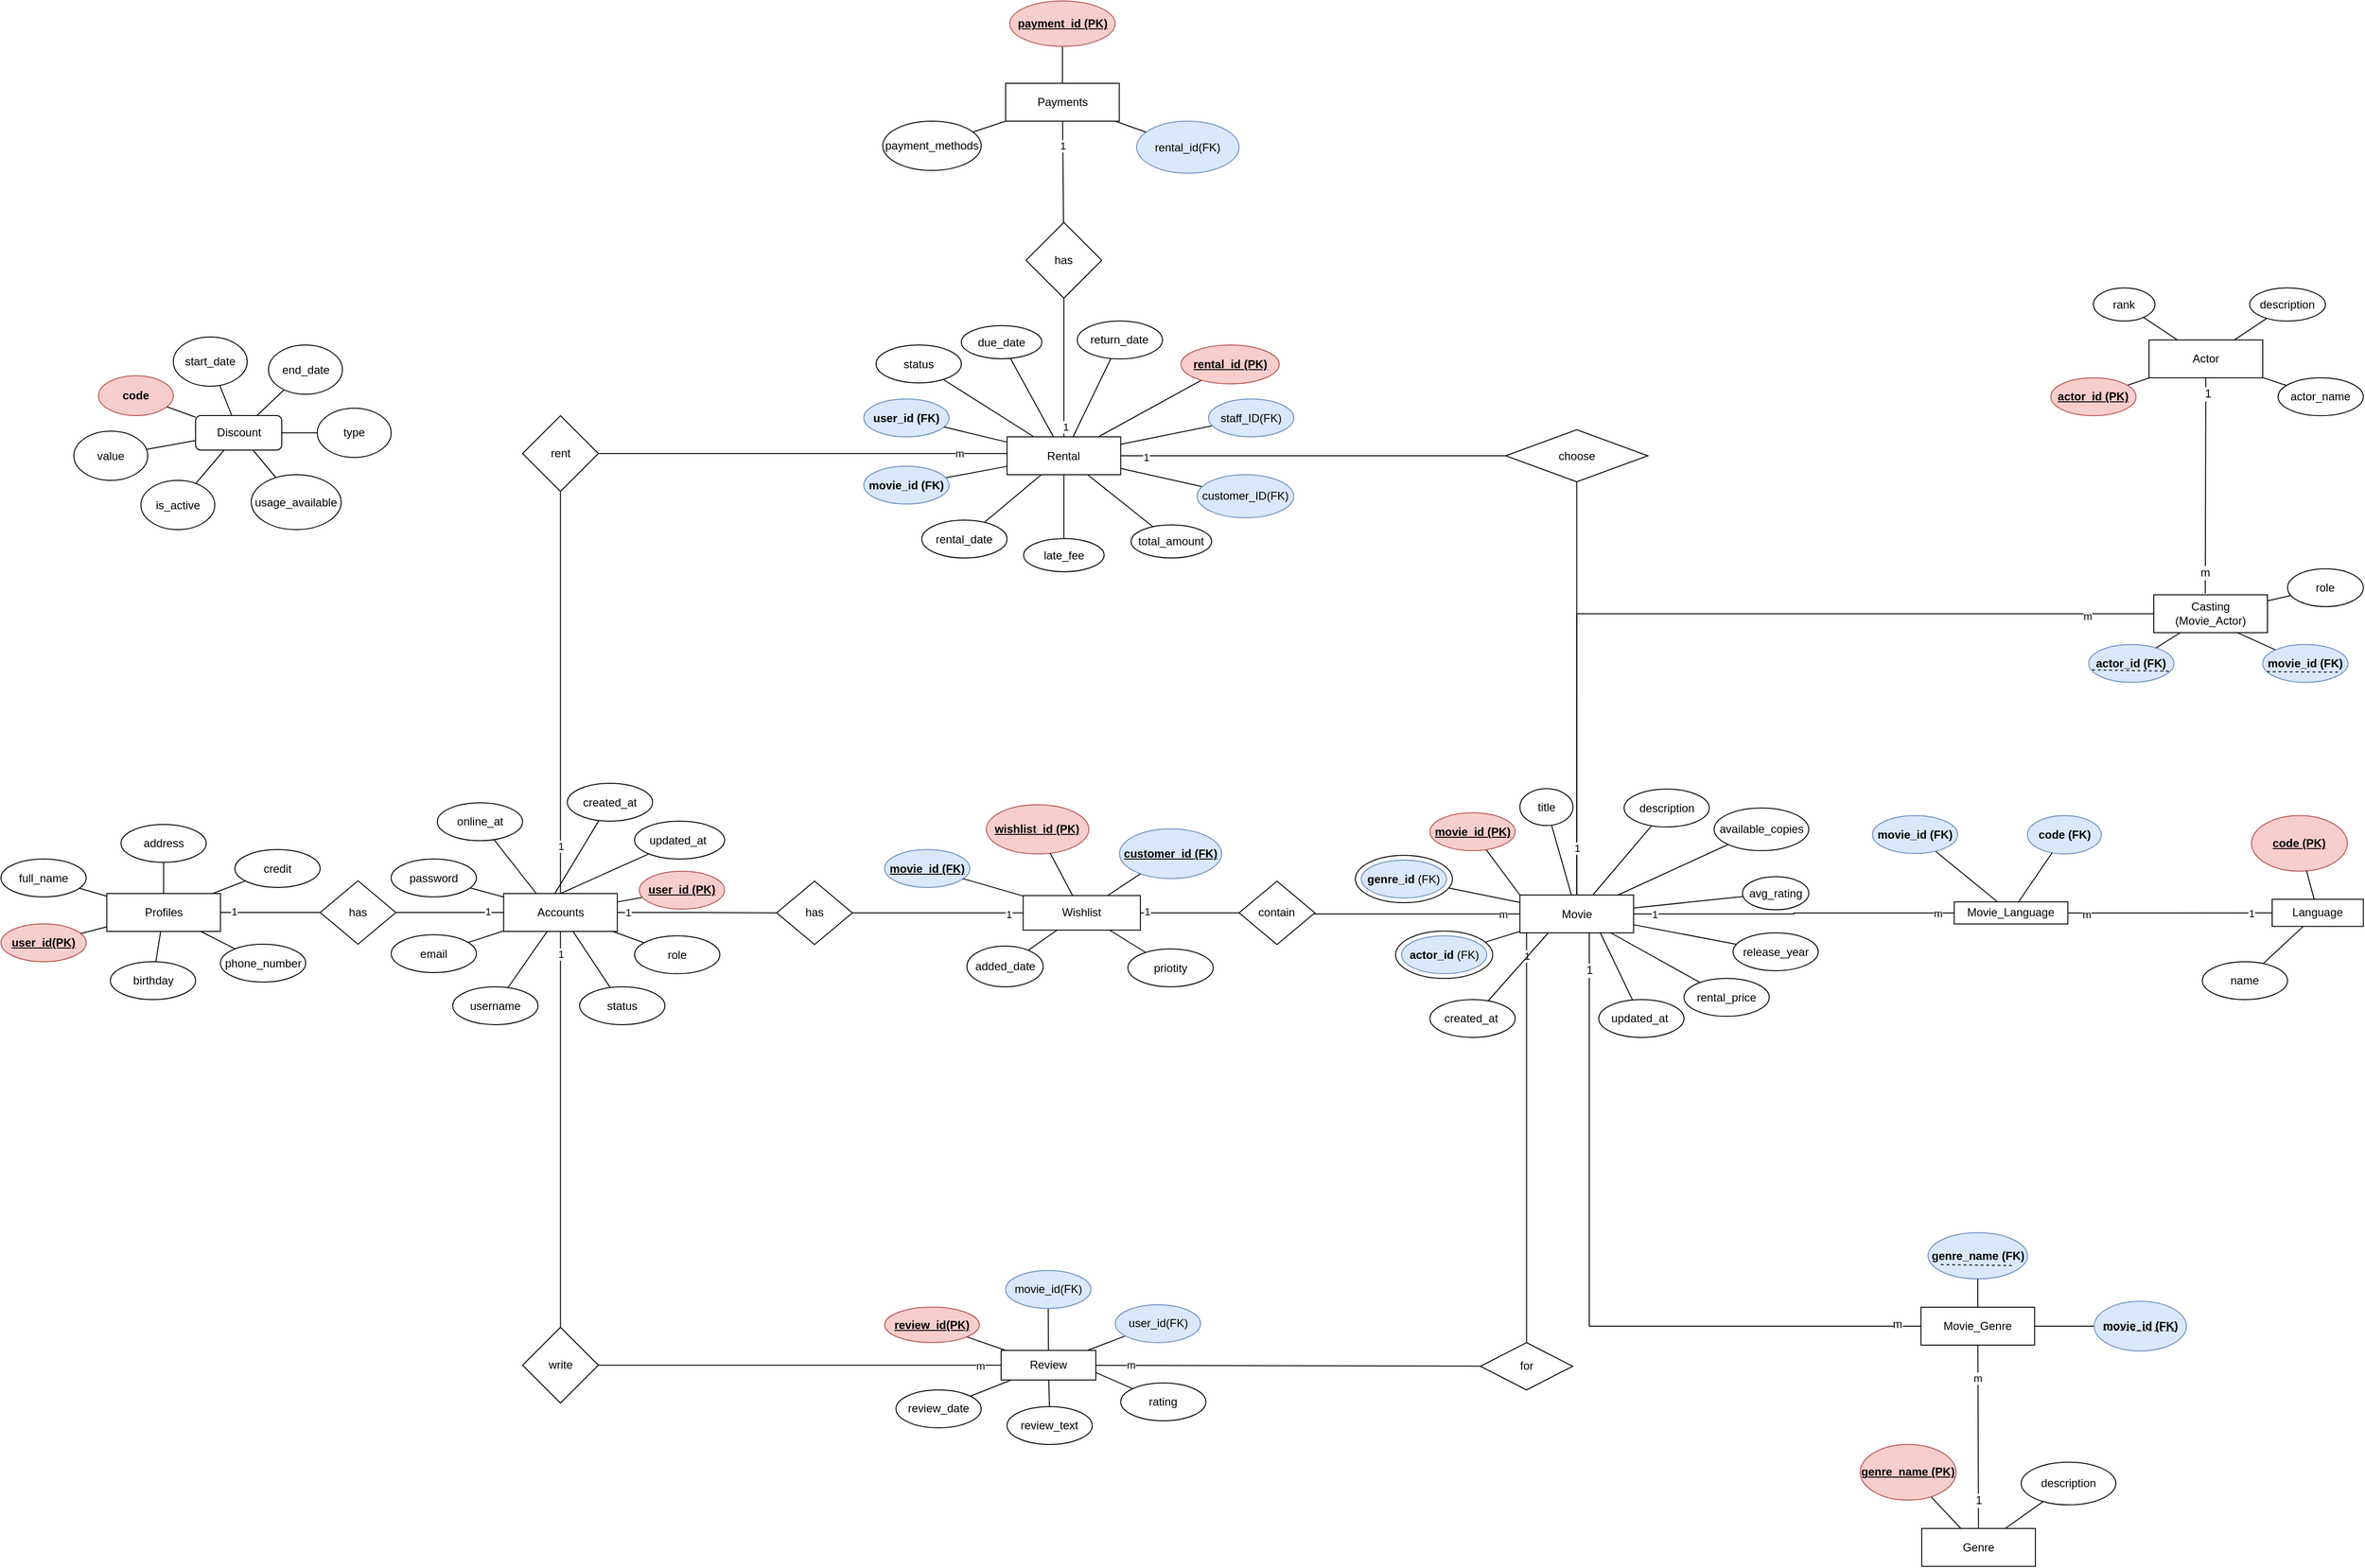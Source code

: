 <mxfile version="24.9.3">
  <diagram name="Page-1" id="xdNO-wtEi7Ypv27mEj1e">
    <mxGraphModel dx="862" dy="1450" grid="1" gridSize="13" guides="1" tooltips="1" connect="1" arrows="1" fold="1" page="1" pageScale="1" pageWidth="850" pageHeight="1100" math="0" shadow="0">
      <root>
        <mxCell id="0" />
        <mxCell id="1" parent="0" />
        <mxCell id="w3E4MNgBrP8JNl5GENrA-5" style="rounded=0;orthogonalLoop=1;jettySize=auto;html=1;fontSize=12;startSize=8;endSize=8;strokeColor=default;endArrow=none;endFill=0;startArrow=none;startFill=0;strokeWidth=1;exitX=0.422;exitY=0.142;exitDx=0;exitDy=0;exitPerimeter=0;" edge="1" parent="1" target="w3E4MNgBrP8JNl5GENrA-6" source="vwZq9Y9TnrJTcbUkJgKD-8">
          <mxGeometry relative="1" as="geometry">
            <mxPoint x="643.75" y="21.57" as="sourcePoint" />
          </mxGeometry>
        </mxCell>
        <mxCell id="w3E4MNgBrP8JNl5GENrA-2" style="rounded=0;orthogonalLoop=1;jettySize=auto;html=1;fontSize=12;startSize=8;endSize=8;strokeColor=default;endArrow=none;endFill=0;startArrow=none;startFill=0;strokeWidth=1;" edge="1" parent="1" target="w3E4MNgBrP8JNl5GENrA-1">
          <mxGeometry relative="1" as="geometry">
            <mxPoint x="583" y="39" as="sourcePoint" />
          </mxGeometry>
        </mxCell>
        <mxCell id="vwZq9Y9TnrJTcbUkJgKD-1" style="rounded=0;orthogonalLoop=1;jettySize=auto;html=1;fontSize=12;startSize=8;endSize=8;strokeColor=default;endArrow=none;endFill=0;startArrow=none;startFill=0;strokeWidth=1;" parent="1" source="vwZq9Y9TnrJTcbUkJgKD-8" target="vwZq9Y9TnrJTcbUkJgKD-15" edge="1">
          <mxGeometry relative="1" as="geometry" />
        </mxCell>
        <mxCell id="vwZq9Y9TnrJTcbUkJgKD-3" style="rounded=0;orthogonalLoop=1;jettySize=auto;html=1;fontSize=12;startSize=8;endSize=8;strokeColor=default;endArrow=none;endFill=0;startArrow=none;startFill=0;strokeWidth=1;" parent="1" source="vwZq9Y9TnrJTcbUkJgKD-8" target="vwZq9Y9TnrJTcbUkJgKD-11" edge="1">
          <mxGeometry relative="1" as="geometry" />
        </mxCell>
        <mxCell id="vwZq9Y9TnrJTcbUkJgKD-5" style="rounded=0;orthogonalLoop=1;jettySize=auto;html=1;fontSize=12;startSize=8;endSize=8;strokeColor=default;endArrow=none;endFill=0;startArrow=none;startFill=0;strokeWidth=1;" parent="1" source="vwZq9Y9TnrJTcbUkJgKD-8" target="vwZq9Y9TnrJTcbUkJgKD-14" edge="1">
          <mxGeometry relative="1" as="geometry" />
        </mxCell>
        <mxCell id="daBbPbXw10f9j0ik71Eo-80" value="" style="edgeStyle=orthogonalEdgeStyle;rounded=0;orthogonalLoop=1;jettySize=auto;html=1;endArrow=none;endFill=0;" parent="1" target="daBbPbXw10f9j0ik71Eo-79" edge="1">
          <mxGeometry relative="1" as="geometry">
            <Array as="points">
              <mxPoint x="895" y="53" />
              <mxPoint x="895" y="53" />
            </Array>
            <mxPoint x="946" y="53.37" as="sourcePoint" />
          </mxGeometry>
        </mxCell>
        <mxCell id="daBbPbXw10f9j0ik71Eo-94" value="1" style="edgeLabel;html=1;align=center;verticalAlign=middle;resizable=0;points=[];" parent="daBbPbXw10f9j0ik71Eo-80" vertex="1" connectable="0">
          <mxGeometry x="0.876" y="-1" relative="1" as="geometry">
            <mxPoint as="offset" />
          </mxGeometry>
        </mxCell>
        <mxCell id="vwZq9Y9TnrJTcbUkJgKD-8" value="Accounts" style="whiteSpace=wrap;html=1;strokeColor=default;" parent="1" vertex="1">
          <mxGeometry x="543.75" y="33" width="120" height="40" as="geometry" />
        </mxCell>
        <mxCell id="vwZq9Y9TnrJTcbUkJgKD-11" value="role" style="ellipse;whiteSpace=wrap;html=1;" parent="1" vertex="1">
          <mxGeometry x="682" y="77.63" width="90" height="40" as="geometry" />
        </mxCell>
        <mxCell id="vwZq9Y9TnrJTcbUkJgKD-12" value="email" style="ellipse;whiteSpace=wrap;html=1;" parent="1" vertex="1">
          <mxGeometry x="425" y="76.5" width="90" height="40" as="geometry" />
        </mxCell>
        <mxCell id="vwZq9Y9TnrJTcbUkJgKD-13" value="password" style="ellipse;whiteSpace=wrap;html=1;" parent="1" vertex="1">
          <mxGeometry x="425" y="-3.5" width="90" height="40" as="geometry" />
        </mxCell>
        <mxCell id="vwZq9Y9TnrJTcbUkJgKD-14" value="username" style="ellipse;whiteSpace=wrap;html=1;" parent="1" vertex="1">
          <mxGeometry x="490" y="131.5" width="90" height="40" as="geometry" />
        </mxCell>
        <mxCell id="vwZq9Y9TnrJTcbUkJgKD-15" value="&lt;strong&gt;user_id&lt;/strong&gt; (PK)" style="ellipse;whiteSpace=wrap;html=1;fillColor=#f8cecc;strokeColor=#b85450;fontStyle=5" parent="1" vertex="1">
          <mxGeometry x="687" y="9.38" width="90" height="40" as="geometry" />
        </mxCell>
        <mxCell id="vwZq9Y9TnrJTcbUkJgKD-17" style="rounded=0;orthogonalLoop=1;jettySize=auto;html=1;fontSize=12;startSize=8;endSize=8;strokeColor=default;endArrow=none;endFill=0;startArrow=none;startFill=0;strokeWidth=1;" parent="1" source="vwZq9Y9TnrJTcbUkJgKD-8" target="vwZq9Y9TnrJTcbUkJgKD-12" edge="1">
          <mxGeometry relative="1" as="geometry" />
        </mxCell>
        <mxCell id="vwZq9Y9TnrJTcbUkJgKD-19" style="rounded=0;orthogonalLoop=1;jettySize=auto;html=1;fontSize=12;startSize=8;endSize=8;strokeColor=default;endArrow=none;endFill=0;startArrow=none;startFill=0;strokeWidth=1;" parent="1" source="vwZq9Y9TnrJTcbUkJgKD-8" target="vwZq9Y9TnrJTcbUkJgKD-13" edge="1">
          <mxGeometry relative="1" as="geometry" />
        </mxCell>
        <mxCell id="vwZq9Y9TnrJTcbUkJgKD-20" style="edgeStyle=none;curved=0;rounded=0;orthogonalLoop=1;jettySize=auto;html=1;exitX=0;exitY=0;exitDx=0;exitDy=0;fontSize=12;startSize=8;endSize=8;strokeColor=default;endArrow=none;endFill=0;startArrow=none;startFill=0;strokeWidth=1;" parent="1" source="vwZq9Y9TnrJTcbUkJgKD-27" target="vwZq9Y9TnrJTcbUkJgKD-34" edge="1">
          <mxGeometry relative="1" as="geometry" />
        </mxCell>
        <mxCell id="vwZq9Y9TnrJTcbUkJgKD-21" style="edgeStyle=none;curved=0;rounded=0;orthogonalLoop=1;jettySize=auto;html=1;fontSize=12;startSize=8;endSize=8;strokeColor=default;endArrow=none;endFill=0;startArrow=none;startFill=0;strokeWidth=1;" parent="1" source="vwZq9Y9TnrJTcbUkJgKD-27" target="vwZq9Y9TnrJTcbUkJgKD-29" edge="1">
          <mxGeometry relative="1" as="geometry" />
        </mxCell>
        <mxCell id="vwZq9Y9TnrJTcbUkJgKD-22" style="edgeStyle=orthogonalEdgeStyle;rounded=0;orthogonalLoop=1;jettySize=auto;html=1;fontSize=12;startSize=8;endSize=8;strokeColor=default;endArrow=none;endFill=0;startArrow=none;startFill=0;strokeWidth=1;" parent="1" source="nqAkSqzx1TBbznKrGf0k-15" target="nqAkSqzx1TBbznKrGf0k-5" edge="1">
          <mxGeometry relative="1" as="geometry">
            <mxPoint x="2127.67" y="53" as="sourcePoint" />
            <mxPoint x="2151" y="131.5" as="targetPoint" />
          </mxGeometry>
        </mxCell>
        <mxCell id="nqAkSqzx1TBbznKrGf0k-23" value="m" style="edgeLabel;html=1;align=center;verticalAlign=middle;resizable=0;points=[];" parent="vwZq9Y9TnrJTcbUkJgKD-22" vertex="1" connectable="0">
          <mxGeometry x="-0.826" y="-1" relative="1" as="geometry">
            <mxPoint as="offset" />
          </mxGeometry>
        </mxCell>
        <mxCell id="nqAkSqzx1TBbznKrGf0k-25" value="1" style="edgeLabel;html=1;align=center;verticalAlign=middle;resizable=0;points=[];" parent="vwZq9Y9TnrJTcbUkJgKD-22" vertex="1" connectable="0">
          <mxGeometry x="0.791" relative="1" as="geometry">
            <mxPoint as="offset" />
          </mxGeometry>
        </mxCell>
        <mxCell id="vwZq9Y9TnrJTcbUkJgKD-23" style="edgeStyle=none;curved=0;rounded=0;orthogonalLoop=1;jettySize=auto;html=1;fontSize=12;startSize=8;endSize=8;strokeColor=default;endArrow=none;endFill=0;startArrow=none;startFill=0;strokeWidth=1;" parent="1" source="vwZq9Y9TnrJTcbUkJgKD-27" target="vwZq9Y9TnrJTcbUkJgKD-35" edge="1">
          <mxGeometry relative="1" as="geometry" />
        </mxCell>
        <mxCell id="vwZq9Y9TnrJTcbUkJgKD-24" style="edgeStyle=none;curved=0;rounded=0;orthogonalLoop=1;jettySize=auto;html=1;fontSize=12;startSize=8;endSize=8;strokeColor=default;endArrow=none;endFill=0;startArrow=none;startFill=0;strokeWidth=1;" parent="1" source="vwZq9Y9TnrJTcbUkJgKD-27" target="HvHesekv2nDa_G__FXom-8" edge="1">
          <mxGeometry relative="1" as="geometry" />
        </mxCell>
        <mxCell id="vwZq9Y9TnrJTcbUkJgKD-25" value="" style="edgeStyle=none;curved=1;rounded=0;orthogonalLoop=1;jettySize=auto;html=1;fontSize=12;startSize=8;endSize=8;endArrow=none;endFill=0;startArrow=none;startFill=0;" parent="1" source="vwZq9Y9TnrJTcbUkJgKD-27" target="vwZq9Y9TnrJTcbUkJgKD-39" edge="1">
          <mxGeometry relative="1" as="geometry" />
        </mxCell>
        <mxCell id="vwZq9Y9TnrJTcbUkJgKD-26" value="" style="edgeStyle=none;curved=1;rounded=0;orthogonalLoop=1;jettySize=auto;html=1;fontSize=12;startSize=8;endSize=8;targetPerimeterSpacing=-1;startArrow=none;startFill=0;endArrow=none;endFill=0;" parent="1" source="vwZq9Y9TnrJTcbUkJgKD-27" target="vwZq9Y9TnrJTcbUkJgKD-40" edge="1">
          <mxGeometry relative="1" as="geometry" />
        </mxCell>
        <mxCell id="vwZq9Y9TnrJTcbUkJgKD-27" value="Movie" style="whiteSpace=wrap;html=1;strokeColor=default;" parent="1" vertex="1">
          <mxGeometry x="1616.75" y="34.5" width="120" height="40" as="geometry" />
        </mxCell>
        <mxCell id="vwZq9Y9TnrJTcbUkJgKD-28" value="title" style="ellipse;whiteSpace=wrap;html=1;" parent="1" vertex="1">
          <mxGeometry x="1616.75" y="-77.87" width="56" height="39" as="geometry" />
        </mxCell>
        <mxCell id="vwZq9Y9TnrJTcbUkJgKD-29" value="release_year" style="ellipse;whiteSpace=wrap;html=1;" parent="1" vertex="1">
          <mxGeometry x="1841.75" y="74.5" width="90" height="40" as="geometry" />
        </mxCell>
        <mxCell id="vwZq9Y9TnrJTcbUkJgKD-31" value="&lt;strong&gt;genre_id&lt;/strong&gt; (FK)" style="ellipse;whiteSpace=wrap;html=1;fillColor=#dae8fc;strokeColor=#6c8ebf;" parent="1" vertex="1">
          <mxGeometry x="1449.25" y="-2.37" width="90" height="40" as="geometry" />
        </mxCell>
        <mxCell id="vwZq9Y9TnrJTcbUkJgKD-32" value="avg_rating" style="ellipse;whiteSpace=wrap;html=1;" parent="1" vertex="1">
          <mxGeometry x="1851.75" y="15.13" width="70" height="35" as="geometry" />
        </mxCell>
        <mxCell id="vwZq9Y9TnrJTcbUkJgKD-33" value="&lt;strong&gt;actor_id&lt;/strong&gt; (FK)" style="ellipse;whiteSpace=wrap;html=1;fillColor=#dae8fc;strokeColor=#6c8ebf;" parent="1" vertex="1">
          <mxGeometry x="1491.75" y="77.63" width="90" height="40" as="geometry" />
        </mxCell>
        <mxCell id="vwZq9Y9TnrJTcbUkJgKD-34" value="&lt;strong&gt;movie_id&lt;/strong&gt; (PK)" style="ellipse;whiteSpace=wrap;html=1;fillColor=#f8cecc;strokeColor=#b85450;fontStyle=5" parent="1" vertex="1">
          <mxGeometry x="1521.75" y="-52.37" width="90" height="40" as="geometry" />
        </mxCell>
        <mxCell id="vwZq9Y9TnrJTcbUkJgKD-35" value="description" style="ellipse;whiteSpace=wrap;html=1;" parent="1" vertex="1">
          <mxGeometry x="1726.75" y="-77.37" width="90" height="40" as="geometry" />
        </mxCell>
        <mxCell id="vwZq9Y9TnrJTcbUkJgKD-36" style="edgeStyle=none;curved=0;rounded=0;orthogonalLoop=1;jettySize=auto;html=1;fontSize=12;startSize=8;endSize=8;strokeColor=default;endArrow=none;endFill=0;startArrow=none;startFill=0;strokeWidth=1;" parent="1" source="vwZq9Y9TnrJTcbUkJgKD-27" target="HvHesekv2nDa_G__FXom-6" edge="1">
          <mxGeometry relative="1" as="geometry" />
        </mxCell>
        <mxCell id="vwZq9Y9TnrJTcbUkJgKD-37" style="edgeStyle=none;curved=0;rounded=0;orthogonalLoop=1;jettySize=auto;html=1;fontSize=12;startSize=8;endSize=8;strokeColor=default;endArrow=none;endFill=0;startArrow=none;startFill=0;strokeWidth=1;" parent="1" source="vwZq9Y9TnrJTcbUkJgKD-27" target="vwZq9Y9TnrJTcbUkJgKD-28" edge="1">
          <mxGeometry relative="1" as="geometry" />
        </mxCell>
        <mxCell id="vwZq9Y9TnrJTcbUkJgKD-38" style="edgeStyle=none;curved=0;rounded=0;orthogonalLoop=1;jettySize=auto;html=1;fontSize=12;startSize=8;endSize=8;strokeColor=default;endArrow=none;endFill=0;startArrow=none;startFill=0;strokeWidth=1;" parent="1" source="vwZq9Y9TnrJTcbUkJgKD-27" target="vwZq9Y9TnrJTcbUkJgKD-32" edge="1">
          <mxGeometry relative="1" as="geometry" />
        </mxCell>
        <mxCell id="vwZq9Y9TnrJTcbUkJgKD-40" value="available_copies" style="ellipse;whiteSpace=wrap;html=1;" parent="1" vertex="1">
          <mxGeometry x="1821.75" y="-57.37" width="100" height="45" as="geometry" />
        </mxCell>
        <mxCell id="vwZq9Y9TnrJTcbUkJgKD-41" style="edgeStyle=none;curved=0;rounded=0;orthogonalLoop=1;jettySize=auto;html=1;fontSize=12;startSize=8;endSize=8;strokeColor=default;endArrow=none;endFill=0;startArrow=none;startFill=0;strokeWidth=1;" parent="1" source="vwZq9Y9TnrJTcbUkJgKD-43" target="vwZq9Y9TnrJTcbUkJgKD-44" edge="1">
          <mxGeometry relative="1" as="geometry" />
        </mxCell>
        <mxCell id="vwZq9Y9TnrJTcbUkJgKD-42" value="" style="edgeStyle=none;curved=1;rounded=0;orthogonalLoop=1;jettySize=auto;html=1;fontSize=12;startSize=8;endSize=8;targetPerimeterSpacing=-1;startArrow=none;startFill=0;endArrow=none;endFill=0;" parent="1" source="vwZq9Y9TnrJTcbUkJgKD-43" target="vwZq9Y9TnrJTcbUkJgKD-45" edge="1">
          <mxGeometry relative="1" as="geometry" />
        </mxCell>
        <mxCell id="vwZq9Y9TnrJTcbUkJgKD-43" value="Genre" style="whiteSpace=wrap;html=1;strokeColor=default;" parent="1" vertex="1">
          <mxGeometry x="2041" y="703.75" width="120" height="40" as="geometry" />
        </mxCell>
        <mxCell id="vwZq9Y9TnrJTcbUkJgKD-44" value="&lt;strong&gt;genre_name&lt;/strong&gt;&amp;nbsp;(PK)" style="ellipse;whiteSpace=wrap;html=1;fillColor=#f8cecc;strokeColor=#b85450;fontStyle=5" parent="1" vertex="1">
          <mxGeometry x="1976" y="615" width="101.25" height="58.75" as="geometry" />
        </mxCell>
        <mxCell id="vwZq9Y9TnrJTcbUkJgKD-45" value="description" style="ellipse;whiteSpace=wrap;html=1;" parent="1" vertex="1">
          <mxGeometry x="2146" y="633.75" width="100" height="45" as="geometry" />
        </mxCell>
        <mxCell id="vwZq9Y9TnrJTcbUkJgKD-46" style="edgeStyle=none;curved=0;rounded=0;orthogonalLoop=1;jettySize=auto;html=1;fontSize=12;startSize=8;endSize=8;strokeColor=default;endArrow=none;endFill=0;startArrow=none;startFill=0;strokeWidth=1;" parent="1" source="vwZq9Y9TnrJTcbUkJgKD-53" target="vwZq9Y9TnrJTcbUkJgKD-55" edge="1">
          <mxGeometry relative="1" as="geometry" />
        </mxCell>
        <mxCell id="vwZq9Y9TnrJTcbUkJgKD-47" style="edgeStyle=orthogonalEdgeStyle;rounded=0;orthogonalLoop=1;jettySize=auto;html=1;fontSize=12;startSize=8;endSize=8;endArrow=none;endFill=0;" parent="1" source="vwZq9Y9TnrJTcbUkJgKD-53" target="vwZq9Y9TnrJTcbUkJgKD-27" edge="1">
          <mxGeometry relative="1" as="geometry">
            <Array as="points">
              <mxPoint x="1690" y="490" />
            </Array>
          </mxGeometry>
        </mxCell>
        <mxCell id="vwZq9Y9TnrJTcbUkJgKD-48" value="1" style="edgeLabel;html=1;align=center;verticalAlign=middle;resizable=0;points=[];fontSize=12;" parent="vwZq9Y9TnrJTcbUkJgKD-47" vertex="1" connectable="0">
          <mxGeometry x="0.823" relative="1" as="geometry">
            <mxPoint y="-28" as="offset" />
          </mxGeometry>
        </mxCell>
        <mxCell id="vwZq9Y9TnrJTcbUkJgKD-49" value="m" style="edgeLabel;html=1;align=center;verticalAlign=middle;resizable=0;points=[];fontSize=12;" parent="vwZq9Y9TnrJTcbUkJgKD-47" vertex="1" connectable="0">
          <mxGeometry x="-0.791" y="-2" relative="1" as="geometry">
            <mxPoint x="55" as="offset" />
          </mxGeometry>
        </mxCell>
        <mxCell id="vwZq9Y9TnrJTcbUkJgKD-50" style="edgeStyle=none;curved=1;rounded=0;orthogonalLoop=1;jettySize=auto;html=1;fontSize=12;startSize=8;endSize=8;endArrow=none;endFill=0;" parent="1" source="vwZq9Y9TnrJTcbUkJgKD-53" target="vwZq9Y9TnrJTcbUkJgKD-43" edge="1">
          <mxGeometry relative="1" as="geometry" />
        </mxCell>
        <mxCell id="vwZq9Y9TnrJTcbUkJgKD-51" value="1" style="edgeLabel;html=1;align=center;verticalAlign=middle;resizable=0;points=[];fontSize=12;" parent="vwZq9Y9TnrJTcbUkJgKD-50" vertex="1" connectable="0">
          <mxGeometry x="0.693" relative="1" as="geometry">
            <mxPoint as="offset" />
          </mxGeometry>
        </mxCell>
        <mxCell id="7WjgQxB0nHzjTj8IJ9Qh-1" value="m" style="edgeLabel;html=1;align=center;verticalAlign=middle;resizable=0;points=[];" parent="vwZq9Y9TnrJTcbUkJgKD-50" vertex="1" connectable="0">
          <mxGeometry x="-0.641" y="-1" relative="1" as="geometry">
            <mxPoint as="offset" />
          </mxGeometry>
        </mxCell>
        <mxCell id="vwZq9Y9TnrJTcbUkJgKD-53" value="Movie_Genre" style="whiteSpace=wrap;html=1;strokeColor=default;" parent="1" vertex="1">
          <mxGeometry x="2040.17" y="470" width="120" height="40" as="geometry" />
        </mxCell>
        <mxCell id="vwZq9Y9TnrJTcbUkJgKD-54" value="&lt;strong&gt;genre_name&lt;/strong&gt;&amp;nbsp;(FK)" style="ellipse;whiteSpace=wrap;html=1;fillColor=#dae8fc;strokeColor=#6c8ebf;fontStyle=1;direction=west;" parent="1" vertex="1">
          <mxGeometry x="2047.67" y="391.25" width="105" height="48.75" as="geometry" />
        </mxCell>
        <mxCell id="vwZq9Y9TnrJTcbUkJgKD-55" value="&lt;strong&gt;movie_id&lt;/strong&gt; (FK)" style="ellipse;whiteSpace=wrap;html=1;fillColor=#dae8fc;strokeColor=#6c8ebf;fontStyle=1" parent="1" vertex="1">
          <mxGeometry x="2223" y="463.75" width="97.5" height="52.5" as="geometry" />
        </mxCell>
        <mxCell id="vwZq9Y9TnrJTcbUkJgKD-56" style="edgeStyle=none;curved=0;rounded=0;orthogonalLoop=1;jettySize=auto;html=1;fontSize=12;startSize=8;endSize=8;strokeColor=default;endArrow=none;endFill=0;startArrow=none;startFill=0;strokeWidth=1;" parent="1" source="vwZq9Y9TnrJTcbUkJgKD-53" target="vwZq9Y9TnrJTcbUkJgKD-54" edge="1">
          <mxGeometry relative="1" as="geometry" />
        </mxCell>
        <mxCell id="vwZq9Y9TnrJTcbUkJgKD-57" style="edgeStyle=none;curved=0;rounded=0;orthogonalLoop=1;jettySize=auto;html=1;fontSize=12;startSize=8;endSize=8;strokeColor=default;endArrow=none;endFill=0;startArrow=none;startFill=0;strokeWidth=1;" parent="1" source="vwZq9Y9TnrJTcbUkJgKD-58" target="vwZq9Y9TnrJTcbUkJgKD-60" edge="1">
          <mxGeometry relative="1" as="geometry" />
        </mxCell>
        <mxCell id="vwZq9Y9TnrJTcbUkJgKD-58" value="Actor" style="whiteSpace=wrap;html=1;strokeColor=default;" parent="1" vertex="1">
          <mxGeometry x="2281" y="-551.85" width="120" height="40" as="geometry" />
        </mxCell>
        <mxCell id="vwZq9Y9TnrJTcbUkJgKD-59" value="actor_name" style="ellipse;whiteSpace=wrap;html=1;" parent="1" vertex="1">
          <mxGeometry x="2417.25" y="-511.85" width="90" height="40" as="geometry" />
        </mxCell>
        <mxCell id="vwZq9Y9TnrJTcbUkJgKD-60" value="&lt;strong&gt;actor_id&lt;/strong&gt; (PK)" style="ellipse;whiteSpace=wrap;html=1;fillColor=#f8cecc;strokeColor=#b85450;fontStyle=5;align=center;" parent="1" vertex="1">
          <mxGeometry x="2177.25" y="-511.85" width="90" height="40" as="geometry" />
        </mxCell>
        <mxCell id="vwZq9Y9TnrJTcbUkJgKD-61" style="edgeStyle=none;curved=0;rounded=0;orthogonalLoop=1;jettySize=auto;html=1;fontSize=12;startSize=8;endSize=8;strokeColor=default;endArrow=none;endFill=0;startArrow=none;startFill=0;strokeWidth=1;" parent="1" source="vwZq9Y9TnrJTcbUkJgKD-58" target="vwZq9Y9TnrJTcbUkJgKD-59" edge="1">
          <mxGeometry relative="1" as="geometry" />
        </mxCell>
        <mxCell id="vwZq9Y9TnrJTcbUkJgKD-62" style="edgeStyle=none;curved=0;rounded=0;orthogonalLoop=1;jettySize=auto;html=1;exitX=0;exitY=0;exitDx=0;exitDy=0;fontSize=12;startSize=8;endSize=8;strokeColor=default;endArrow=none;endFill=0;startArrow=none;startFill=0;strokeWidth=1;" parent="1" source="vwZq9Y9TnrJTcbUkJgKD-66" target="vwZq9Y9TnrJTcbUkJgKD-69" edge="1">
          <mxGeometry relative="1" as="geometry" />
        </mxCell>
        <mxCell id="vwZq9Y9TnrJTcbUkJgKD-63" style="edgeStyle=orthogonalEdgeStyle;rounded=0;orthogonalLoop=1;jettySize=auto;html=1;entryX=0.5;entryY=0;entryDx=0;entryDy=0;fontSize=12;startSize=8;endSize=8;endArrow=none;endFill=0;" parent="1" source="vwZq9Y9TnrJTcbUkJgKD-66" target="vwZq9Y9TnrJTcbUkJgKD-27" edge="1">
          <mxGeometry relative="1" as="geometry" />
        </mxCell>
        <mxCell id="7WjgQxB0nHzjTj8IJ9Qh-6" value="m" style="edgeLabel;html=1;align=center;verticalAlign=middle;resizable=0;points=[];" parent="vwZq9Y9TnrJTcbUkJgKD-63" vertex="1" connectable="0">
          <mxGeometry x="-0.844" y="2" relative="1" as="geometry">
            <mxPoint as="offset" />
          </mxGeometry>
        </mxCell>
        <mxCell id="vwZq9Y9TnrJTcbUkJgKD-66" value="Casting (Movie_Actor)" style="whiteSpace=wrap;html=1;strokeColor=default;" parent="1" vertex="1">
          <mxGeometry x="2286" y="-282.64" width="120" height="40" as="geometry" />
        </mxCell>
        <mxCell id="vwZq9Y9TnrJTcbUkJgKD-68" value="&lt;strong&gt;actor_id&lt;/strong&gt; (FK)" style="ellipse;whiteSpace=wrap;html=1;fillColor=#dae8fc;strokeColor=#6c8ebf;fontStyle=1" parent="1" vertex="1">
          <mxGeometry x="2217.25" y="-230.14" width="90" height="40" as="geometry" />
        </mxCell>
        <mxCell id="vwZq9Y9TnrJTcbUkJgKD-69" value="&lt;strong&gt;movie_id&lt;/strong&gt; (FK)" style="ellipse;whiteSpace=wrap;html=1;fillColor=#dae8fc;strokeColor=#6c8ebf;fontStyle=1;" parent="1" vertex="1">
          <mxGeometry x="2401" y="-230.14" width="90" height="40" as="geometry" />
        </mxCell>
        <mxCell id="vwZq9Y9TnrJTcbUkJgKD-70" style="edgeStyle=none;curved=0;rounded=0;orthogonalLoop=1;jettySize=auto;html=1;fontSize=12;startSize=8;endSize=8;strokeColor=default;endArrow=none;endFill=0;startArrow=none;startFill=0;strokeWidth=1;" parent="1" source="vwZq9Y9TnrJTcbUkJgKD-66" target="vwZq9Y9TnrJTcbUkJgKD-68" edge="1">
          <mxGeometry relative="1" as="geometry" />
        </mxCell>
        <mxCell id="vwZq9Y9TnrJTcbUkJgKD-72" style="edgeStyle=none;curved=0;rounded=0;orthogonalLoop=1;jettySize=auto;html=1;fontSize=12;startSize=8;endSize=8;strokeColor=default;endArrow=none;endFill=0;startArrow=none;startFill=0;strokeWidth=1;" parent="1" source="vwZq9Y9TnrJTcbUkJgKD-80" target="vwZq9Y9TnrJTcbUkJgKD-85" edge="1">
          <mxGeometry relative="1" as="geometry" />
        </mxCell>
        <mxCell id="vwZq9Y9TnrJTcbUkJgKD-74" style="edgeStyle=none;curved=0;rounded=0;orthogonalLoop=1;jettySize=auto;html=1;fontSize=12;startSize=8;endSize=8;strokeColor=default;endArrow=none;endFill=0;startArrow=none;startFill=0;strokeWidth=1;" parent="1" source="vwZq9Y9TnrJTcbUkJgKD-80" target="vwZq9Y9TnrJTcbUkJgKD-82" edge="1">
          <mxGeometry relative="1" as="geometry" />
        </mxCell>
        <mxCell id="vwZq9Y9TnrJTcbUkJgKD-75" style="edgeStyle=none;curved=0;rounded=0;orthogonalLoop=1;jettySize=auto;html=1;fontSize=12;startSize=8;endSize=8;strokeColor=default;endArrow=none;endFill=0;startArrow=none;startFill=0;strokeWidth=1;" parent="1" source="vwZq9Y9TnrJTcbUkJgKD-80" target="vwZq9Y9TnrJTcbUkJgKD-84" edge="1">
          <mxGeometry relative="1" as="geometry" />
        </mxCell>
        <mxCell id="vwZq9Y9TnrJTcbUkJgKD-76" value="" style="edgeStyle=none;curved=1;rounded=0;orthogonalLoop=1;jettySize=auto;html=1;fontSize=12;startSize=8;endSize=8;endArrow=none;endFill=0;startArrow=none;startFill=0;" parent="1" source="vwZq9Y9TnrJTcbUkJgKD-80" target="vwZq9Y9TnrJTcbUkJgKD-87" edge="1">
          <mxGeometry relative="1" as="geometry" />
        </mxCell>
        <mxCell id="vwZq9Y9TnrJTcbUkJgKD-77" value="" style="edgeStyle=none;curved=1;rounded=0;orthogonalLoop=1;jettySize=auto;html=1;fontSize=12;startSize=8;endSize=8;targetPerimeterSpacing=-1;startArrow=none;startFill=0;endArrow=none;endFill=0;" parent="1" source="vwZq9Y9TnrJTcbUkJgKD-80" target="vwZq9Y9TnrJTcbUkJgKD-88" edge="1">
          <mxGeometry relative="1" as="geometry" />
        </mxCell>
        <mxCell id="a7wCdL0YuHwY793Ek5zo-3" style="edgeStyle=orthogonalEdgeStyle;rounded=0;orthogonalLoop=1;jettySize=auto;html=1;endArrow=none;endFill=0;" parent="1" source="vwZq9Y9TnrJTcbUkJgKD-80" target="vwZq9Y9TnrJTcbUkJgKD-94" edge="1">
          <mxGeometry relative="1" as="geometry">
            <Array as="points" />
          </mxGeometry>
        </mxCell>
        <mxCell id="a7wCdL0YuHwY793Ek5zo-6" value="1" style="edgeLabel;html=1;align=center;verticalAlign=middle;resizable=0;points=[];" parent="a7wCdL0YuHwY793Ek5zo-3" vertex="1" connectable="0">
          <mxGeometry x="-0.872" y="-1" relative="1" as="geometry">
            <mxPoint as="offset" />
          </mxGeometry>
        </mxCell>
        <mxCell id="vwZq9Y9TnrJTcbUkJgKD-80" value="Rental" style="whiteSpace=wrap;html=1;strokeColor=default;" parent="1" vertex="1">
          <mxGeometry x="1075.25" y="-449.5" width="120" height="40" as="geometry" />
        </mxCell>
        <mxCell id="vwZq9Y9TnrJTcbUkJgKD-83" value="&lt;strong&gt;user_id&lt;/strong&gt; (FK)" style="ellipse;whiteSpace=wrap;html=1;fillColor=#dae8fc;strokeColor=#6c8ebf;fontStyle=1" parent="1" vertex="1">
          <mxGeometry x="924" y="-489.5" width="90" height="40" as="geometry" />
        </mxCell>
        <mxCell id="vwZq9Y9TnrJTcbUkJgKD-84" value="&lt;strong&gt;movie_id&lt;/strong&gt; (FK)" style="ellipse;whiteSpace=wrap;html=1;fillColor=#dae8fc;strokeColor=#6c8ebf;fontStyle=1" parent="1" vertex="1">
          <mxGeometry x="924" y="-418.5" width="90" height="40" as="geometry" />
        </mxCell>
        <mxCell id="vwZq9Y9TnrJTcbUkJgKD-85" value="&lt;strong&gt;rental_id&lt;/strong&gt; (PK)" style="ellipse;whiteSpace=wrap;html=1;fillColor=#f8cecc;strokeColor=#b85450;fontStyle=5" parent="1" vertex="1">
          <mxGeometry x="1258.88" y="-546.5" width="103.75" height="41" as="geometry" />
        </mxCell>
        <mxCell id="vwZq9Y9TnrJTcbUkJgKD-86" style="edgeStyle=none;curved=0;rounded=0;orthogonalLoop=1;jettySize=auto;html=1;fontSize=12;startSize=8;endSize=8;strokeColor=default;endArrow=none;endFill=0;startArrow=none;startFill=0;strokeWidth=1;" parent="1" source="vwZq9Y9TnrJTcbUkJgKD-80" target="vwZq9Y9TnrJTcbUkJgKD-83" edge="1">
          <mxGeometry relative="1" as="geometry" />
        </mxCell>
        <mxCell id="vwZq9Y9TnrJTcbUkJgKD-87" value="rental_date" style="ellipse;whiteSpace=wrap;html=1;" parent="1" vertex="1">
          <mxGeometry x="985.25" y="-361.5" width="90" height="40" as="geometry" />
        </mxCell>
        <mxCell id="vwZq9Y9TnrJTcbUkJgKD-88" value="late_fee" style="ellipse;whiteSpace=wrap;html=1;" parent="1" vertex="1">
          <mxGeometry x="1092.75" y="-342" width="85" height="35" as="geometry" />
        </mxCell>
        <mxCell id="vwZq9Y9TnrJTcbUkJgKD-92" style="edgeStyle=orthogonalEdgeStyle;rounded=0;orthogonalLoop=1;jettySize=auto;html=1;fontSize=12;startSize=8;endSize=8;endArrow=none;endFill=0;" parent="1" source="vwZq9Y9TnrJTcbUkJgKD-94" target="vwZq9Y9TnrJTcbUkJgKD-27" edge="1">
          <mxGeometry relative="1" as="geometry">
            <Array as="points" />
          </mxGeometry>
        </mxCell>
        <mxCell id="MY8bs-RQkO05MQZ8Xh-i-11" value="1" style="edgeLabel;html=1;align=center;verticalAlign=middle;resizable=0;points=[];" parent="vwZq9Y9TnrJTcbUkJgKD-92" vertex="1" connectable="0">
          <mxGeometry x="0.486" y="1" relative="1" as="geometry">
            <mxPoint x="-1" y="62" as="offset" />
          </mxGeometry>
        </mxCell>
        <mxCell id="vwZq9Y9TnrJTcbUkJgKD-94" value="choose" style="rhombus;whiteSpace=wrap;html=1;" parent="1" vertex="1">
          <mxGeometry x="1601.75" y="-457" width="150" height="55" as="geometry" />
        </mxCell>
        <mxCell id="vwZq9Y9TnrJTcbUkJgKD-95" style="edgeStyle=none;curved=1;rounded=0;orthogonalLoop=1;jettySize=auto;html=1;entryX=0.453;entryY=-0.033;entryDx=0;entryDy=0;entryPerimeter=0;fontSize=12;startSize=8;endSize=8;endArrow=none;endFill=0;" parent="1" source="vwZq9Y9TnrJTcbUkJgKD-58" target="vwZq9Y9TnrJTcbUkJgKD-66" edge="1">
          <mxGeometry relative="1" as="geometry" />
        </mxCell>
        <mxCell id="vwZq9Y9TnrJTcbUkJgKD-96" value="1" style="edgeLabel;html=1;align=center;verticalAlign=middle;resizable=0;points=[];fontSize=12;" parent="vwZq9Y9TnrJTcbUkJgKD-95" vertex="1" connectable="0">
          <mxGeometry x="-0.856" y="2" relative="1" as="geometry">
            <mxPoint as="offset" />
          </mxGeometry>
        </mxCell>
        <mxCell id="vwZq9Y9TnrJTcbUkJgKD-97" value="m" style="edgeLabel;html=1;align=center;verticalAlign=middle;resizable=0;points=[];fontSize=12;" parent="vwZq9Y9TnrJTcbUkJgKD-95" vertex="1" connectable="0">
          <mxGeometry x="0.808" y="-1" relative="1" as="geometry">
            <mxPoint as="offset" />
          </mxGeometry>
        </mxCell>
        <mxCell id="HvHesekv2nDa_G__FXom-3" value="" style="endArrow=none;dashed=1;html=1;rounded=0;exitX=0.051;exitY=0.718;exitDx=0;exitDy=0;exitPerimeter=0;entryX=0.919;entryY=0.73;entryDx=0;entryDy=0;entryPerimeter=0;" parent="1" source="vwZq9Y9TnrJTcbUkJgKD-69" target="vwZq9Y9TnrJTcbUkJgKD-69" edge="1">
          <mxGeometry width="50" height="50" relative="1" as="geometry">
            <mxPoint x="2166" y="-212.64" as="sourcePoint" />
            <mxPoint x="2216" y="-262.64" as="targetPoint" />
          </mxGeometry>
        </mxCell>
        <mxCell id="HvHesekv2nDa_G__FXom-4" value="" style="endArrow=none;dashed=1;html=1;rounded=0;exitX=0.041;exitY=0.67;exitDx=0;exitDy=0;exitPerimeter=0;entryX=0.961;entryY=0.706;entryDx=0;entryDy=0;entryPerimeter=0;" parent="1" source="vwZq9Y9TnrJTcbUkJgKD-68" target="vwZq9Y9TnrJTcbUkJgKD-68" edge="1">
          <mxGeometry width="50" height="50" relative="1" as="geometry">
            <mxPoint x="2056" y="-192.88" as="sourcePoint" />
            <mxPoint x="2134" y="-192.88" as="targetPoint" />
          </mxGeometry>
        </mxCell>
        <mxCell id="HvHesekv2nDa_G__FXom-6" value="" style="ellipse;whiteSpace=wrap;html=1;gradientColor=none;fillStyle=dashed;fillColor=none;" parent="1" vertex="1">
          <mxGeometry x="1443" y="-7.37" width="102.5" height="50" as="geometry" />
        </mxCell>
        <mxCell id="HvHesekv2nDa_G__FXom-8" value="" style="ellipse;whiteSpace=wrap;html=1;gradientColor=none;fillStyle=dashed;fillColor=none;" parent="1" vertex="1">
          <mxGeometry x="1485.5" y="72.63" width="102.5" height="50" as="geometry" />
        </mxCell>
        <mxCell id="HvHesekv2nDa_G__FXom-17" value="" style="rounded=0;orthogonalLoop=1;jettySize=auto;html=1;endArrow=none;endFill=0;" parent="1" source="HvHesekv2nDa_G__FXom-13" target="HvHesekv2nDa_G__FXom-16" edge="1">
          <mxGeometry relative="1" as="geometry">
            <mxPoint x="1094" y="513.75" as="sourcePoint" />
          </mxGeometry>
        </mxCell>
        <mxCell id="HvHesekv2nDa_G__FXom-13" value="Review" style="rounded=0;whiteSpace=wrap;html=1;" parent="1" vertex="1">
          <mxGeometry x="1069" y="515.62" width="100" height="31.25" as="geometry" />
        </mxCell>
        <mxCell id="HvHesekv2nDa_G__FXom-16" value="review_id(PK)" style="ellipse;whiteSpace=wrap;html=1;rounded=0;fontStyle=5;fillColor=#f8cecc;strokeColor=#b85450;" parent="1" vertex="1">
          <mxGeometry x="946" y="469.88" width="100" height="37.5" as="geometry" />
        </mxCell>
        <mxCell id="HvHesekv2nDa_G__FXom-22" style="rounded=0;orthogonalLoop=1;jettySize=auto;html=1;endArrow=none;endFill=0;" parent="1" source="HvHesekv2nDa_G__FXom-18" target="HvHesekv2nDa_G__FXom-13" edge="1">
          <mxGeometry relative="1" as="geometry" />
        </mxCell>
        <mxCell id="HvHesekv2nDa_G__FXom-18" value="review_text" style="ellipse;whiteSpace=wrap;html=1;" parent="1" vertex="1">
          <mxGeometry x="1075.25" y="575" width="90" height="40" as="geometry" />
        </mxCell>
        <mxCell id="HvHesekv2nDa_G__FXom-19" value="review_date" style="ellipse;whiteSpace=wrap;html=1;" parent="1" vertex="1">
          <mxGeometry x="958" y="557.38" width="90" height="40" as="geometry" />
        </mxCell>
        <mxCell id="HvHesekv2nDa_G__FXom-23" style="rounded=0;orthogonalLoop=1;jettySize=auto;html=1;endArrow=none;endFill=0;" parent="1" source="HvHesekv2nDa_G__FXom-20" target="HvHesekv2nDa_G__FXom-13" edge="1">
          <mxGeometry relative="1" as="geometry" />
        </mxCell>
        <mxCell id="HvHesekv2nDa_G__FXom-20" value="user_id(FK)" style="ellipse;whiteSpace=wrap;html=1;fillColor=#dae8fc;strokeColor=#6c8ebf;" parent="1" vertex="1">
          <mxGeometry x="1189.5" y="467.38" width="90" height="40" as="geometry" />
        </mxCell>
        <mxCell id="HvHesekv2nDa_G__FXom-21" style="rounded=0;orthogonalLoop=1;jettySize=auto;html=1;endArrow=none;endFill=0;" parent="1" source="HvHesekv2nDa_G__FXom-19" target="HvHesekv2nDa_G__FXom-13" edge="1">
          <mxGeometry relative="1" as="geometry">
            <mxPoint x="1024" y="635" as="sourcePoint" />
          </mxGeometry>
        </mxCell>
        <mxCell id="HvHesekv2nDa_G__FXom-25" style="rounded=0;orthogonalLoop=1;jettySize=auto;html=1;entryX=1;entryY=0.75;entryDx=0;entryDy=0;endArrow=none;endFill=0;" parent="1" source="HvHesekv2nDa_G__FXom-24" target="HvHesekv2nDa_G__FXom-13" edge="1">
          <mxGeometry relative="1" as="geometry">
            <mxPoint x="1214.355" y="555.986" as="sourcePoint" />
          </mxGeometry>
        </mxCell>
        <mxCell id="HvHesekv2nDa_G__FXom-24" value="rating" style="ellipse;whiteSpace=wrap;html=1;" parent="1" vertex="1">
          <mxGeometry x="1195.25" y="550" width="90" height="40" as="geometry" />
        </mxCell>
        <mxCell id="HvHesekv2nDa_G__FXom-27" style="rounded=0;orthogonalLoop=1;jettySize=auto;html=1;endArrow=none;endFill=0;" parent="1" source="HvHesekv2nDa_G__FXom-26" target="HvHesekv2nDa_G__FXom-13" edge="1">
          <mxGeometry relative="1" as="geometry" />
        </mxCell>
        <mxCell id="HvHesekv2nDa_G__FXom-26" value="movie_id(FK)" style="ellipse;whiteSpace=wrap;html=1;fillColor=#dae8fc;strokeColor=#6c8ebf;" parent="1" vertex="1">
          <mxGeometry x="1073.75" y="431.25" width="90" height="40" as="geometry" />
        </mxCell>
        <mxCell id="nalIL6NrAGeNrtfmA-32-5" style="edgeStyle=orthogonalEdgeStyle;rounded=0;orthogonalLoop=1;jettySize=auto;html=1;fontSize=12;startSize=8;endSize=8;endArrow=none;endFill=0;" parent="1" source="nalIL6NrAGeNrtfmA-32-7" target="vwZq9Y9TnrJTcbUkJgKD-80" edge="1">
          <mxGeometry relative="1" as="geometry">
            <mxPoint x="1114.47" y="-68.5" as="sourcePoint" />
            <Array as="points">
              <mxPoint x="604" y="-429" />
            </Array>
          </mxGeometry>
        </mxCell>
        <mxCell id="a7wCdL0YuHwY793Ek5zo-5" value="m" style="edgeLabel;html=1;align=center;verticalAlign=middle;resizable=0;points=[];" parent="nalIL6NrAGeNrtfmA-32-5" vertex="1" connectable="0">
          <mxGeometry x="0.848" relative="1" as="geometry">
            <mxPoint x="-18" as="offset" />
          </mxGeometry>
        </mxCell>
        <mxCell id="nalIL6NrAGeNrtfmA-32-7" value="re&lt;span style=&quot;background-color: initial;&quot;&gt;nt&lt;/span&gt;" style="rhombus;whiteSpace=wrap;html=1;" parent="1" vertex="1">
          <mxGeometry x="563.75" y="-471.85" width="80" height="80" as="geometry" />
        </mxCell>
        <mxCell id="vwZq9Y9TnrJTcbUkJgKD-82" value="return_date" style="ellipse;whiteSpace=wrap;html=1;" parent="1" vertex="1">
          <mxGeometry x="1149.38" y="-571.85" width="90" height="40" as="geometry" />
        </mxCell>
        <mxCell id="MY8bs-RQkO05MQZ8Xh-i-2" value="write" style="rhombus;whiteSpace=wrap;html=1;" parent="1" vertex="1">
          <mxGeometry x="563.75" y="491.24" width="80" height="80" as="geometry" />
        </mxCell>
        <mxCell id="MY8bs-RQkO05MQZ8Xh-i-3" value="" style="endArrow=none;html=1;rounded=0;" parent="1" source="vwZq9Y9TnrJTcbUkJgKD-8" target="MY8bs-RQkO05MQZ8Xh-i-2" edge="1">
          <mxGeometry width="50" height="50" relative="1" as="geometry">
            <mxPoint x="890" y="89" as="sourcePoint" />
            <mxPoint x="940" y="39" as="targetPoint" />
          </mxGeometry>
        </mxCell>
        <mxCell id="7WjgQxB0nHzjTj8IJ9Qh-5" value="1" style="edgeLabel;html=1;align=center;verticalAlign=middle;resizable=0;points=[];" parent="MY8bs-RQkO05MQZ8Xh-i-3" vertex="1" connectable="0">
          <mxGeometry x="-0.885" relative="1" as="geometry">
            <mxPoint as="offset" />
          </mxGeometry>
        </mxCell>
        <mxCell id="MY8bs-RQkO05MQZ8Xh-i-4" value="" style="endArrow=none;html=1;rounded=0;edgeStyle=orthogonalEdgeStyle;" parent="1" source="HvHesekv2nDa_G__FXom-13" target="MY8bs-RQkO05MQZ8Xh-i-2" edge="1">
          <mxGeometry width="50" height="50" relative="1" as="geometry">
            <mxPoint x="1154" y="211.25" as="sourcePoint" />
            <mxPoint x="1204" y="161.25" as="targetPoint" />
          </mxGeometry>
        </mxCell>
        <mxCell id="7WjgQxB0nHzjTj8IJ9Qh-4" value="m" style="edgeLabel;html=1;align=center;verticalAlign=middle;resizable=0;points=[];" parent="MY8bs-RQkO05MQZ8Xh-i-4" vertex="1" connectable="0">
          <mxGeometry x="-0.897" relative="1" as="geometry">
            <mxPoint as="offset" />
          </mxGeometry>
        </mxCell>
        <mxCell id="MY8bs-RQkO05MQZ8Xh-i-7" value="" style="endArrow=none;html=1;rounded=0;" parent="1" source="vwZq9Y9TnrJTcbUkJgKD-8" target="nalIL6NrAGeNrtfmA-32-7" edge="1">
          <mxGeometry width="50" height="50" relative="1" as="geometry">
            <mxPoint x="720" y="59.0" as="sourcePoint" />
            <mxPoint x="770" y="9.0" as="targetPoint" />
          </mxGeometry>
        </mxCell>
        <mxCell id="MY8bs-RQkO05MQZ8Xh-i-8" value="1" style="edgeLabel;html=1;align=center;verticalAlign=middle;resizable=0;points=[];" parent="MY8bs-RQkO05MQZ8Xh-i-7" vertex="1" connectable="0">
          <mxGeometry x="-0.673" relative="1" as="geometry">
            <mxPoint y="19" as="offset" />
          </mxGeometry>
        </mxCell>
        <mxCell id="MY8bs-RQkO05MQZ8Xh-i-9" value="" style="endArrow=none;dashed=1;html=1;rounded=0;exitX=0.051;exitY=0.718;exitDx=0;exitDy=0;exitPerimeter=0;entryX=0.919;entryY=0.73;entryDx=0;entryDy=0;entryPerimeter=0;" parent="1" edge="1">
          <mxGeometry width="50" height="50" relative="1" as="geometry">
            <mxPoint x="2232.75" y="494" as="sourcePoint" />
            <mxPoint x="2310.75" y="495" as="targetPoint" />
          </mxGeometry>
        </mxCell>
        <mxCell id="MY8bs-RQkO05MQZ8Xh-i-10" value="" style="endArrow=none;dashed=1;html=1;rounded=0;exitX=0.051;exitY=0.718;exitDx=0;exitDy=0;exitPerimeter=0;entryX=0.919;entryY=0.73;entryDx=0;entryDy=0;entryPerimeter=0;" parent="1" edge="1">
          <mxGeometry width="50" height="50" relative="1" as="geometry">
            <mxPoint x="2061.17" y="425" as="sourcePoint" />
            <mxPoint x="2139.17" y="426" as="targetPoint" />
          </mxGeometry>
        </mxCell>
        <mxCell id="MY8bs-RQkO05MQZ8Xh-i-12" value="for" style="rhombus;whiteSpace=wrap;html=1;" parent="1" vertex="1">
          <mxGeometry x="1575" y="507.38" width="97.5" height="50" as="geometry" />
        </mxCell>
        <mxCell id="MY8bs-RQkO05MQZ8Xh-i-13" value="" style="endArrow=none;html=1;rounded=0;edgeStyle=orthogonalEdgeStyle;" parent="1" source="MY8bs-RQkO05MQZ8Xh-i-12" target="vwZq9Y9TnrJTcbUkJgKD-27" edge="1">
          <mxGeometry width="50" height="50" relative="1" as="geometry">
            <mxPoint x="1483.75" y="160.13" as="sourcePoint" />
            <mxPoint x="1533.75" y="110.13" as="targetPoint" />
            <Array as="points">
              <mxPoint x="1623.75" y="144.13" />
              <mxPoint x="1623.75" y="144.13" />
            </Array>
          </mxGeometry>
        </mxCell>
        <mxCell id="7WjgQxB0nHzjTj8IJ9Qh-3" value="1" style="edgeLabel;html=1;align=center;verticalAlign=middle;resizable=0;points=[];" parent="MY8bs-RQkO05MQZ8Xh-i-13" vertex="1" connectable="0">
          <mxGeometry x="0.89" relative="1" as="geometry">
            <mxPoint as="offset" />
          </mxGeometry>
        </mxCell>
        <mxCell id="MY8bs-RQkO05MQZ8Xh-i-14" value="" style="endArrow=none;html=1;rounded=0;" parent="1" source="HvHesekv2nDa_G__FXom-13" target="MY8bs-RQkO05MQZ8Xh-i-12" edge="1">
          <mxGeometry width="50" height="50" relative="1" as="geometry">
            <mxPoint x="1454" y="380.25" as="sourcePoint" />
            <mxPoint x="1504" y="330.25" as="targetPoint" />
          </mxGeometry>
        </mxCell>
        <mxCell id="7WjgQxB0nHzjTj8IJ9Qh-2" value="m" style="edgeLabel;html=1;align=center;verticalAlign=middle;resizable=0;points=[];" parent="MY8bs-RQkO05MQZ8Xh-i-14" vertex="1" connectable="0">
          <mxGeometry x="-0.826" y="1" relative="1" as="geometry">
            <mxPoint x="1" as="offset" />
          </mxGeometry>
        </mxCell>
        <mxCell id="daBbPbXw10f9j0ik71Eo-1" value="rank" style="ellipse;whiteSpace=wrap;html=1;" parent="1" vertex="1">
          <mxGeometry x="2222.25" y="-606.85" width="65" height="35" as="geometry" />
        </mxCell>
        <mxCell id="daBbPbXw10f9j0ik71Eo-3" value="description" style="ellipse;whiteSpace=wrap;html=1;" parent="1" vertex="1">
          <mxGeometry x="2387.25" y="-606.85" width="80" height="35" as="geometry" />
        </mxCell>
        <mxCell id="daBbPbXw10f9j0ik71Eo-4" value="role" style="ellipse;whiteSpace=wrap;html=1;" parent="1" vertex="1">
          <mxGeometry x="2427.25" y="-310.14" width="80" height="40" as="geometry" />
        </mxCell>
        <mxCell id="daBbPbXw10f9j0ik71Eo-5" value="" style="endArrow=none;html=1;rounded=0;" parent="1" source="daBbPbXw10f9j0ik71Eo-1" target="vwZq9Y9TnrJTcbUkJgKD-58" edge="1">
          <mxGeometry width="50" height="50" relative="1" as="geometry">
            <mxPoint x="2367.25" y="-411.85" as="sourcePoint" />
            <mxPoint x="2417.25" y="-461.85" as="targetPoint" />
          </mxGeometry>
        </mxCell>
        <mxCell id="daBbPbXw10f9j0ik71Eo-6" value="" style="endArrow=none;html=1;rounded=0;" parent="1" source="vwZq9Y9TnrJTcbUkJgKD-58" target="daBbPbXw10f9j0ik71Eo-3" edge="1">
          <mxGeometry width="50" height="50" relative="1" as="geometry">
            <mxPoint x="2292" y="-624.85" as="sourcePoint" />
            <mxPoint x="2351" y="-571.85" as="targetPoint" />
          </mxGeometry>
        </mxCell>
        <mxCell id="daBbPbXw10f9j0ik71Eo-7" value="" style="endArrow=none;html=1;rounded=0;" parent="1" source="vwZq9Y9TnrJTcbUkJgKD-66" target="daBbPbXw10f9j0ik71Eo-4" edge="1">
          <mxGeometry width="50" height="50" relative="1" as="geometry">
            <mxPoint x="2365.25" y="-452.64" as="sourcePoint" />
            <mxPoint x="2396.25" y="-496.64" as="targetPoint" />
          </mxGeometry>
        </mxCell>
        <mxCell id="daBbPbXw10f9j0ik71Eo-10" style="rounded=0;orthogonalLoop=1;jettySize=auto;html=1;fontSize=12;startSize=8;endSize=8;strokeColor=default;endArrow=none;endFill=0;startArrow=none;startFill=0;strokeWidth=1;" parent="1" source="daBbPbXw10f9j0ik71Eo-14" target="daBbPbXw10f9j0ik71Eo-16" edge="1">
          <mxGeometry relative="1" as="geometry">
            <mxPoint x="-56.167" y="146.191" as="targetPoint" />
          </mxGeometry>
        </mxCell>
        <mxCell id="daBbPbXw10f9j0ik71Eo-12" style="rounded=0;orthogonalLoop=1;jettySize=auto;html=1;fontSize=12;startSize=8;endSize=8;strokeColor=default;endArrow=none;endFill=0;startArrow=none;startFill=0;strokeWidth=1;" parent="1" source="daBbPbXw10f9j0ik71Eo-14" target="daBbPbXw10f9j0ik71Eo-22" edge="1">
          <mxGeometry relative="1" as="geometry" />
        </mxCell>
        <mxCell id="daBbPbXw10f9j0ik71Eo-14" value="Profiles" style="whiteSpace=wrap;html=1;strokeColor=default;" parent="1" vertex="1">
          <mxGeometry x="124.75" y="33" width="120" height="40" as="geometry" />
        </mxCell>
        <mxCell id="daBbPbXw10f9j0ik71Eo-16" value="full_name" style="ellipse;whiteSpace=wrap;html=1;" parent="1" vertex="1">
          <mxGeometry x="13" y="-3.5" width="90" height="40" as="geometry" />
        </mxCell>
        <mxCell id="daBbPbXw10f9j0ik71Eo-22" value="phone_number" style="ellipse;whiteSpace=wrap;html=1;" parent="1" vertex="1">
          <mxGeometry x="244.75" y="86.5" width="90" height="40" as="geometry" />
        </mxCell>
        <mxCell id="daBbPbXw10f9j0ik71Eo-28" value="user_id(PK)" style="ellipse;whiteSpace=wrap;html=1;fillColor=#f8cecc;strokeColor=#b85450;fontStyle=5" parent="1" vertex="1">
          <mxGeometry x="13" y="65" width="90" height="40" as="geometry" />
        </mxCell>
        <mxCell id="daBbPbXw10f9j0ik71Eo-29" style="rounded=0;orthogonalLoop=1;jettySize=auto;html=1;fontSize=12;startSize=8;endSize=8;strokeColor=default;endArrow=none;endFill=0;startArrow=none;startFill=0;strokeWidth=1;" parent="1" source="daBbPbXw10f9j0ik71Eo-28" target="daBbPbXw10f9j0ik71Eo-14" edge="1">
          <mxGeometry relative="1" as="geometry">
            <mxPoint x="206" y="43" as="sourcePoint" />
            <mxPoint x="226" y="6" as="targetPoint" />
          </mxGeometry>
        </mxCell>
        <mxCell id="daBbPbXw10f9j0ik71Eo-33" value="address" style="ellipse;whiteSpace=wrap;html=1;" parent="1" vertex="1">
          <mxGeometry x="139.75" y="-40.0" width="90" height="40" as="geometry" />
        </mxCell>
        <mxCell id="daBbPbXw10f9j0ik71Eo-34" style="rounded=0;orthogonalLoop=1;jettySize=auto;html=1;fontSize=12;startSize=8;endSize=8;strokeColor=default;endArrow=none;endFill=0;startArrow=none;startFill=0;strokeWidth=1;" parent="1" source="daBbPbXw10f9j0ik71Eo-14" target="daBbPbXw10f9j0ik71Eo-33" edge="1">
          <mxGeometry relative="1" as="geometry">
            <mxPoint x="195" y="86" as="sourcePoint" />
            <mxPoint x="186" y="145" as="targetPoint" />
          </mxGeometry>
        </mxCell>
        <mxCell id="daBbPbXw10f9j0ik71Eo-36" value="status" style="ellipse;whiteSpace=wrap;html=1;" parent="1" vertex="1">
          <mxGeometry x="624" y="131.5" width="90" height="40" as="geometry" />
        </mxCell>
        <mxCell id="daBbPbXw10f9j0ik71Eo-37" value="" style="endArrow=none;html=1;rounded=0;" parent="1" source="daBbPbXw10f9j0ik71Eo-36" target="vwZq9Y9TnrJTcbUkJgKD-8" edge="1">
          <mxGeometry width="50" height="50" relative="1" as="geometry">
            <mxPoint x="620" y="89" as="sourcePoint" />
            <mxPoint x="670" y="39" as="targetPoint" />
          </mxGeometry>
        </mxCell>
        <mxCell id="daBbPbXw10f9j0ik71Eo-39" style="edgeStyle=none;curved=0;rounded=0;orthogonalLoop=1;jettySize=auto;html=1;fontSize=12;startSize=8;endSize=8;strokeColor=default;endArrow=none;endFill=0;startArrow=none;startFill=0;strokeWidth=1;" parent="1" source="daBbPbXw10f9j0ik71Eo-46" target="daBbPbXw10f9j0ik71Eo-50" edge="1">
          <mxGeometry relative="1" as="geometry" />
        </mxCell>
        <mxCell id="daBbPbXw10f9j0ik71Eo-46" value="Payments" style="whiteSpace=wrap;html=1;strokeColor=default;" parent="1" vertex="1">
          <mxGeometry x="1073.75" y="-823" width="120" height="40" as="geometry" />
        </mxCell>
        <mxCell id="daBbPbXw10f9j0ik71Eo-50" value="payment_id&amp;nbsp;(PK)" style="ellipse;whiteSpace=wrap;html=1;fillColor=#f8cecc;strokeColor=#b85450;fontStyle=5" parent="1" vertex="1">
          <mxGeometry x="1078" y="-910" width="111.5" height="48" as="geometry" />
        </mxCell>
        <mxCell id="daBbPbXw10f9j0ik71Eo-58" value="rental_id(FK)" style="ellipse;whiteSpace=wrap;html=1;fillColor=#dae8fc;strokeColor=#6c8ebf;" parent="1" vertex="1">
          <mxGeometry x="1212" y="-783" width="108.25" height="55" as="geometry" />
        </mxCell>
        <mxCell id="daBbPbXw10f9j0ik71Eo-59" value="" style="endArrow=none;html=1;rounded=0;" parent="1" source="daBbPbXw10f9j0ik71Eo-46" target="daBbPbXw10f9j0ik71Eo-58" edge="1">
          <mxGeometry width="50" height="50" relative="1" as="geometry">
            <mxPoint x="1117.75" y="-842" as="sourcePoint" />
            <mxPoint x="1167.75" y="-892" as="targetPoint" />
          </mxGeometry>
        </mxCell>
        <mxCell id="daBbPbXw10f9j0ik71Eo-60" style="edgeStyle=none;curved=0;rounded=0;orthogonalLoop=1;jettySize=auto;html=1;fontSize=12;startSize=8;endSize=8;strokeColor=default;endArrow=none;endFill=0;startArrow=none;startFill=0;strokeWidth=1;" parent="1" source="vwZq9Y9TnrJTcbUkJgKD-80" target="daBbPbXw10f9j0ik71Eo-61" edge="1">
          <mxGeometry relative="1" as="geometry">
            <mxPoint x="1098.851" y="-495.5" as="sourcePoint" />
          </mxGeometry>
        </mxCell>
        <mxCell id="daBbPbXw10f9j0ik71Eo-61" value="staff_ID(FK)" style="ellipse;whiteSpace=wrap;html=1;fillColor=#dae8fc;strokeColor=#6c8ebf;" parent="1" vertex="1">
          <mxGeometry x="1288" y="-489.5" width="90" height="40" as="geometry" />
        </mxCell>
        <mxCell id="daBbPbXw10f9j0ik71Eo-64" value="due_date" style="ellipse;whiteSpace=wrap;html=1;" parent="1" vertex="1">
          <mxGeometry x="1027" y="-567" width="85" height="35" as="geometry" />
        </mxCell>
        <mxCell id="daBbPbXw10f9j0ik71Eo-65" style="edgeStyle=none;curved=0;rounded=0;orthogonalLoop=1;jettySize=auto;html=1;fontSize=12;startSize=8;endSize=8;strokeColor=default;endArrow=none;endFill=0;startArrow=none;startFill=0;strokeWidth=1;" parent="1" source="vwZq9Y9TnrJTcbUkJgKD-80" target="daBbPbXw10f9j0ik71Eo-64" edge="1">
          <mxGeometry relative="1" as="geometry">
            <mxPoint x="1173.25" y="-436.5" as="sourcePoint" />
            <mxPoint x="1216.25" y="-470.5" as="targetPoint" />
          </mxGeometry>
        </mxCell>
        <mxCell id="daBbPbXw10f9j0ik71Eo-66" value="" style="edgeStyle=none;curved=1;rounded=0;orthogonalLoop=1;jettySize=auto;html=1;fontSize=12;startSize=8;endSize=8;targetPerimeterSpacing=-1;startArrow=none;startFill=0;endArrow=none;endFill=0;" parent="1" source="vwZq9Y9TnrJTcbUkJgKD-80" target="daBbPbXw10f9j0ik71Eo-67" edge="1">
          <mxGeometry relative="1" as="geometry">
            <mxPoint x="1148.25" y="-396.5" as="sourcePoint" />
            <mxPoint x="1205.25" y="-365.5" as="targetPoint" />
          </mxGeometry>
        </mxCell>
        <mxCell id="daBbPbXw10f9j0ik71Eo-67" value="total_amount" style="ellipse;whiteSpace=wrap;html=1;" parent="1" vertex="1">
          <mxGeometry x="1206.25" y="-356.5" width="85" height="35" as="geometry" />
        </mxCell>
        <mxCell id="daBbPbXw10f9j0ik71Eo-68" value="" style="endArrow=none;html=1;rounded=0;" parent="1" source="s_MkBN-XpcLLzXNuHTBb-14" target="daBbPbXw10f9j0ik71Eo-46" edge="1">
          <mxGeometry width="50" height="50" relative="1" as="geometry">
            <mxPoint x="1129.5" y="-728" as="sourcePoint" />
            <mxPoint x="1288.5" y="-702" as="targetPoint" />
          </mxGeometry>
        </mxCell>
        <mxCell id="daBbPbXw10f9j0ik71Eo-76" value="1" style="edgeLabel;html=1;align=center;verticalAlign=middle;resizable=0;points=[];" parent="daBbPbXw10f9j0ik71Eo-68" vertex="1" connectable="0">
          <mxGeometry x="0.895" y="2" relative="1" as="geometry">
            <mxPoint x="2" y="20" as="offset" />
          </mxGeometry>
        </mxCell>
        <mxCell id="daBbPbXw10f9j0ik71Eo-69" value="credit" style="ellipse;whiteSpace=wrap;html=1;" parent="1" vertex="1">
          <mxGeometry x="260" y="-13.5" width="90" height="40" as="geometry" />
        </mxCell>
        <mxCell id="daBbPbXw10f9j0ik71Eo-70" style="rounded=0;orthogonalLoop=1;jettySize=auto;html=1;fontSize=12;startSize=8;endSize=8;strokeColor=default;endArrow=none;endFill=0;startArrow=none;startFill=0;strokeWidth=1;" parent="1" source="daBbPbXw10f9j0ik71Eo-14" target="daBbPbXw10f9j0ik71Eo-69" edge="1">
          <mxGeometry relative="1" as="geometry">
            <mxPoint x="250" y="-29.5" as="sourcePoint" />
            <mxPoint x="196" y="42.5" as="targetPoint" />
          </mxGeometry>
        </mxCell>
        <mxCell id="daBbPbXw10f9j0ik71Eo-71" value="payment_methods" style="ellipse;whiteSpace=wrap;html=1;" parent="1" vertex="1">
          <mxGeometry x="944" y="-783" width="104" height="52" as="geometry" />
        </mxCell>
        <mxCell id="daBbPbXw10f9j0ik71Eo-72" value="" style="endArrow=none;html=1;rounded=0;" parent="1" source="daBbPbXw10f9j0ik71Eo-71" target="daBbPbXw10f9j0ik71Eo-46" edge="1">
          <mxGeometry width="50" height="50" relative="1" as="geometry">
            <mxPoint x="1095.5" y="-769" as="sourcePoint" />
            <mxPoint x="1145.5" y="-819" as="targetPoint" />
          </mxGeometry>
        </mxCell>
        <mxCell id="daBbPbXw10f9j0ik71Eo-73" value="status" style="ellipse;whiteSpace=wrap;html=1;" parent="1" vertex="1">
          <mxGeometry x="937" y="-546.5" width="90" height="40" as="geometry" />
        </mxCell>
        <mxCell id="daBbPbXw10f9j0ik71Eo-74" value="" style="endArrow=none;html=1;rounded=0;" parent="1" source="daBbPbXw10f9j0ik71Eo-73" target="vwZq9Y9TnrJTcbUkJgKD-80" edge="1">
          <mxGeometry width="50" height="50" relative="1" as="geometry">
            <mxPoint x="1081.25" y="-463.5" as="sourcePoint" />
            <mxPoint x="1108.583" y="-479.5" as="targetPoint" />
          </mxGeometry>
        </mxCell>
        <mxCell id="daBbPbXw10f9j0ik71Eo-79" value="Wishlist" style="whiteSpace=wrap;html=1;" parent="1" vertex="1">
          <mxGeometry x="1092.26" y="35.12" width="123.75" height="36.5" as="geometry" />
        </mxCell>
        <mxCell id="daBbPbXw10f9j0ik71Eo-81" value="" style="endArrow=none;html=1;rounded=0;edgeStyle=orthogonalEdgeStyle;" parent="1" target="vwZq9Y9TnrJTcbUkJgKD-27" edge="1">
          <mxGeometry width="50" height="50" relative="1" as="geometry">
            <mxPoint x="1430" y="54.5" as="sourcePoint" />
            <mxPoint x="1431.75" y="66.13" as="targetPoint" />
            <Array as="points">
              <mxPoint x="1394.75" y="54.13" />
              <mxPoint x="1394.75" y="54.13" />
            </Array>
          </mxGeometry>
        </mxCell>
        <mxCell id="daBbPbXw10f9j0ik71Eo-99" value="m" style="edgeLabel;html=1;align=center;verticalAlign=middle;resizable=0;points=[];" parent="daBbPbXw10f9j0ik71Eo-81" vertex="1" connectable="0">
          <mxGeometry x="0.858" relative="1" as="geometry">
            <mxPoint as="offset" />
          </mxGeometry>
        </mxCell>
        <mxCell id="daBbPbXw10f9j0ik71Eo-83" value="&lt;strong&gt;wishlist_id&lt;/strong&gt;&amp;nbsp;(PK)" style="ellipse;whiteSpace=wrap;html=1;fillColor=#f8cecc;strokeColor=#b85450;fontStyle=5" parent="1" vertex="1">
          <mxGeometry x="1053.38" y="-60.87" width="108.25" height="52" as="geometry" />
        </mxCell>
        <mxCell id="daBbPbXw10f9j0ik71Eo-84" value="" style="endArrow=none;html=1;rounded=0;" parent="1" source="daBbPbXw10f9j0ik71Eo-79" target="daBbPbXw10f9j0ik71Eo-83" edge="1">
          <mxGeometry width="50" height="50" relative="1" as="geometry">
            <mxPoint x="1275.38" y="85.87" as="sourcePoint" />
            <mxPoint x="1325.38" y="35.87" as="targetPoint" />
          </mxGeometry>
        </mxCell>
        <mxCell id="daBbPbXw10f9j0ik71Eo-85" value="&lt;strong&gt;customer_id&lt;/strong&gt; (FK)" style="ellipse;whiteSpace=wrap;html=1;fillColor=#dae8fc;strokeColor=#6c8ebf;fontStyle=5" parent="1" vertex="1">
          <mxGeometry x="1194" y="-35.38" width="107.75" height="52.5" as="geometry" />
        </mxCell>
        <mxCell id="daBbPbXw10f9j0ik71Eo-86" value="&lt;strong&gt;movie_id&lt;/strong&gt; (FK)" style="ellipse;whiteSpace=wrap;html=1;fillColor=#dae8fc;strokeColor=#6c8ebf;fontStyle=5;rotation=0;" parent="1" vertex="1">
          <mxGeometry x="946" y="-13.5" width="90" height="40" as="geometry" />
        </mxCell>
        <mxCell id="daBbPbXw10f9j0ik71Eo-87" style="rounded=0;orthogonalLoop=1;jettySize=auto;html=1;fontSize=12;startSize=8;endSize=8;strokeColor=default;endArrow=none;endFill=0;startArrow=none;startFill=0;strokeWidth=1;" parent="1" source="daBbPbXw10f9j0ik71Eo-79" target="daBbPbXw10f9j0ik71Eo-86" edge="1">
          <mxGeometry relative="1" as="geometry">
            <mxPoint x="831.38" y="46.87" as="sourcePoint" />
            <mxPoint x="864.38" y="0.87" as="targetPoint" />
          </mxGeometry>
        </mxCell>
        <mxCell id="daBbPbXw10f9j0ik71Eo-88" style="rounded=0;orthogonalLoop=1;jettySize=auto;html=1;fontSize=12;startSize=8;endSize=8;strokeColor=default;endArrow=none;endFill=0;startArrow=none;startFill=0;strokeWidth=1;" parent="1" source="daBbPbXw10f9j0ik71Eo-79" target="daBbPbXw10f9j0ik71Eo-85" edge="1">
          <mxGeometry relative="1" as="geometry">
            <mxPoint x="1106.38" y="47.87" as="sourcePoint" />
            <mxPoint x="1038.38" y="27.87" as="targetPoint" />
          </mxGeometry>
        </mxCell>
        <mxCell id="daBbPbXw10f9j0ik71Eo-89" value="added_date" style="ellipse;whiteSpace=wrap;html=1;" parent="1" vertex="1">
          <mxGeometry x="1032.88" y="88.5" width="80.5" height="43" as="geometry" />
        </mxCell>
        <mxCell id="daBbPbXw10f9j0ik71Eo-90" value="" style="endArrow=none;html=1;rounded=0;" parent="1" source="daBbPbXw10f9j0ik71Eo-79" target="daBbPbXw10f9j0ik71Eo-89" edge="1">
          <mxGeometry width="50" height="50" relative="1" as="geometry">
            <mxPoint x="1275.38" y="85.87" as="sourcePoint" />
            <mxPoint x="1325.38" y="35.87" as="targetPoint" />
          </mxGeometry>
        </mxCell>
        <mxCell id="daBbPbXw10f9j0ik71Eo-91" style="rounded=0;orthogonalLoop=1;jettySize=auto;html=1;fontSize=12;startSize=8;endSize=8;strokeColor=default;endArrow=none;endFill=0;startArrow=none;startFill=0;strokeWidth=1;" parent="1" source="daBbPbXw10f9j0ik71Eo-79" target="daBbPbXw10f9j0ik71Eo-92" edge="1">
          <mxGeometry relative="1" as="geometry">
            <mxPoint x="1174.273" y="55.25" as="sourcePoint" />
          </mxGeometry>
        </mxCell>
        <mxCell id="daBbPbXw10f9j0ik71Eo-92" value="priotity" style="ellipse;whiteSpace=wrap;html=1;" parent="1" vertex="1">
          <mxGeometry x="1202.88" y="91.5" width="90" height="40" as="geometry" />
        </mxCell>
        <mxCell id="vwZq9Y9TnrJTcbUkJgKD-39" value="rental_price" style="ellipse;whiteSpace=wrap;html=1;" parent="1" vertex="1">
          <mxGeometry x="1790" y="122.63" width="90" height="40" as="geometry" />
        </mxCell>
        <mxCell id="daBbPbXw10f9j0ik71Eo-100" value="Discount" style="rounded=1;whiteSpace=wrap;html=1;" parent="1" vertex="1">
          <mxGeometry x="218.5" y="-472" width="91" height="36.5" as="geometry" />
        </mxCell>
        <mxCell id="daBbPbXw10f9j0ik71Eo-101" value="code" style="ellipse;whiteSpace=wrap;html=1;fillColor=#f8cecc;strokeColor=#b85450;fontStyle=1" parent="1" vertex="1">
          <mxGeometry x="116" y="-514" width="79" height="42" as="geometry" />
        </mxCell>
        <mxCell id="daBbPbXw10f9j0ik71Eo-102" value="start_date" style="ellipse;whiteSpace=wrap;html=1;" parent="1" vertex="1">
          <mxGeometry x="195" y="-555" width="78" height="52" as="geometry" />
        </mxCell>
        <mxCell id="daBbPbXw10f9j0ik71Eo-103" value="end_date" style="ellipse;whiteSpace=wrap;html=1;" parent="1" vertex="1">
          <mxGeometry x="295.5" y="-546.5" width="78" height="52" as="geometry" />
        </mxCell>
        <mxCell id="daBbPbXw10f9j0ik71Eo-104" value="" style="endArrow=none;html=1;rounded=0;" parent="1" source="daBbPbXw10f9j0ik71Eo-100" target="daBbPbXw10f9j0ik71Eo-103" edge="1">
          <mxGeometry width="50" height="50" relative="1" as="geometry">
            <mxPoint x="352.75" y="-485" as="sourcePoint" />
            <mxPoint x="391.75" y="-522" as="targetPoint" />
          </mxGeometry>
        </mxCell>
        <mxCell id="daBbPbXw10f9j0ik71Eo-105" value="value" style="ellipse;whiteSpace=wrap;html=1;" parent="1" vertex="1">
          <mxGeometry x="90" y="-455.5" width="78" height="52" as="geometry" />
        </mxCell>
        <mxCell id="daBbPbXw10f9j0ik71Eo-107" value="" style="endArrow=none;html=1;rounded=0;" parent="1" source="daBbPbXw10f9j0ik71Eo-112" target="daBbPbXw10f9j0ik71Eo-100" edge="1">
          <mxGeometry width="50" height="50" relative="1" as="geometry">
            <mxPoint x="352.75" y="-355" as="sourcePoint" />
            <mxPoint x="402.75" y="-405" as="targetPoint" />
          </mxGeometry>
        </mxCell>
        <mxCell id="daBbPbXw10f9j0ik71Eo-108" value="" style="endArrow=none;html=1;rounded=0;" parent="1" source="daBbPbXw10f9j0ik71Eo-105" target="daBbPbXw10f9j0ik71Eo-100" edge="1">
          <mxGeometry width="50" height="50" relative="1" as="geometry">
            <mxPoint x="352.75" y="-355" as="sourcePoint" />
            <mxPoint x="402.75" y="-405" as="targetPoint" />
          </mxGeometry>
        </mxCell>
        <mxCell id="daBbPbXw10f9j0ik71Eo-109" value="" style="endArrow=none;html=1;rounded=0;" parent="1" source="daBbPbXw10f9j0ik71Eo-100" target="daBbPbXw10f9j0ik71Eo-102" edge="1">
          <mxGeometry width="50" height="50" relative="1" as="geometry">
            <mxPoint x="352.75" y="-355" as="sourcePoint" />
            <mxPoint x="402.75" y="-405" as="targetPoint" />
          </mxGeometry>
        </mxCell>
        <mxCell id="daBbPbXw10f9j0ik71Eo-110" value="" style="endArrow=none;html=1;rounded=0;" parent="1" source="daBbPbXw10f9j0ik71Eo-100" target="daBbPbXw10f9j0ik71Eo-101" edge="1">
          <mxGeometry width="50" height="50" relative="1" as="geometry">
            <mxPoint x="352.75" y="-355" as="sourcePoint" />
            <mxPoint x="402.75" y="-405" as="targetPoint" />
          </mxGeometry>
        </mxCell>
        <mxCell id="daBbPbXw10f9j0ik71Eo-112" value="type" style="ellipse;whiteSpace=wrap;html=1;" parent="1" vertex="1">
          <mxGeometry x="347" y="-479.75" width="78" height="52" as="geometry" />
        </mxCell>
        <mxCell id="daBbPbXw10f9j0ik71Eo-113" value="is_a&lt;span style=&quot;background-color: initial;&quot;&gt;ctive&lt;/span&gt;" style="ellipse;whiteSpace=wrap;html=1;" parent="1" vertex="1">
          <mxGeometry x="160.75" y="-403.5" width="78" height="52" as="geometry" />
        </mxCell>
        <mxCell id="daBbPbXw10f9j0ik71Eo-114" value="" style="endArrow=none;html=1;rounded=0;" parent="1" source="daBbPbXw10f9j0ik71Eo-113" target="daBbPbXw10f9j0ik71Eo-100" edge="1">
          <mxGeometry width="50" height="50" relative="1" as="geometry">
            <mxPoint x="195.5" y="-397.5" as="sourcePoint" />
            <mxPoint x="242.5" y="-422.5" as="targetPoint" />
          </mxGeometry>
        </mxCell>
        <mxCell id="daBbPbXw10f9j0ik71Eo-117" value="usage_available" style="ellipse;whiteSpace=wrap;html=1;" parent="1" vertex="1">
          <mxGeometry x="277.25" y="-409.5" width="95" height="58" as="geometry" />
        </mxCell>
        <mxCell id="daBbPbXw10f9j0ik71Eo-118" value="" style="endArrow=none;html=1;rounded=0;" parent="1" source="daBbPbXw10f9j0ik71Eo-100" target="daBbPbXw10f9j0ik71Eo-117" edge="1">
          <mxGeometry width="50" height="50" relative="1" as="geometry">
            <mxPoint x="373.5" y="-319.5" as="sourcePoint" />
            <mxPoint x="423.5" y="-369.5" as="targetPoint" />
          </mxGeometry>
        </mxCell>
        <mxCell id="s_MkBN-XpcLLzXNuHTBb-2" value="" style="edgeStyle=orthogonalEdgeStyle;rounded=0;orthogonalLoop=1;jettySize=auto;html=1;endArrow=none;endFill=0;" parent="1" source="vwZq9Y9TnrJTcbUkJgKD-8" target="s_MkBN-XpcLLzXNuHTBb-1" edge="1">
          <mxGeometry relative="1" as="geometry">
            <mxPoint x="664" y="53" as="sourcePoint" />
            <mxPoint x="1058" y="53" as="targetPoint" />
            <Array as="points" />
          </mxGeometry>
        </mxCell>
        <mxCell id="s_MkBN-XpcLLzXNuHTBb-3" value="1" style="edgeLabel;html=1;align=center;verticalAlign=middle;resizable=0;points=[];" parent="s_MkBN-XpcLLzXNuHTBb-2" vertex="1" connectable="0">
          <mxGeometry x="-0.878" relative="1" as="geometry">
            <mxPoint as="offset" />
          </mxGeometry>
        </mxCell>
        <mxCell id="s_MkBN-XpcLLzXNuHTBb-1" value="has" style="rhombus;whiteSpace=wrap;html=1;" parent="1" vertex="1">
          <mxGeometry x="832" y="19.87" width="80" height="67" as="geometry" />
        </mxCell>
        <mxCell id="s_MkBN-XpcLLzXNuHTBb-6" value="" style="endArrow=none;html=1;rounded=0;edgeStyle=orthogonalEdgeStyle;" parent="1" source="daBbPbXw10f9j0ik71Eo-79" target="s_MkBN-XpcLLzXNuHTBb-5" edge="1">
          <mxGeometry width="50" height="50" relative="1" as="geometry">
            <mxPoint x="1182" y="53" as="sourcePoint" />
            <mxPoint x="1574" y="53" as="targetPoint" />
            <Array as="points" />
          </mxGeometry>
        </mxCell>
        <mxCell id="s_MkBN-XpcLLzXNuHTBb-7" value="1" style="edgeLabel;html=1;align=center;verticalAlign=middle;resizable=0;points=[];" parent="s_MkBN-XpcLLzXNuHTBb-6" vertex="1" connectable="0">
          <mxGeometry x="-0.869" y="2" relative="1" as="geometry">
            <mxPoint as="offset" />
          </mxGeometry>
        </mxCell>
        <mxCell id="s_MkBN-XpcLLzXNuHTBb-5" value="contain" style="rhombus;whiteSpace=wrap;html=1;" parent="1" vertex="1">
          <mxGeometry x="1320.25" y="19.87" width="80" height="67" as="geometry" />
        </mxCell>
        <mxCell id="s_MkBN-XpcLLzXNuHTBb-9" value="has" style="rhombus;whiteSpace=wrap;html=1;" parent="1" vertex="1">
          <mxGeometry x="350" y="19.5" width="80" height="67" as="geometry" />
        </mxCell>
        <mxCell id="s_MkBN-XpcLLzXNuHTBb-10" value="" style="endArrow=none;html=1;rounded=0;" parent="1" source="daBbPbXw10f9j0ik71Eo-14" target="s_MkBN-XpcLLzXNuHTBb-9" edge="1">
          <mxGeometry width="50" height="50" relative="1" as="geometry">
            <mxPoint x="481" y="89" as="sourcePoint" />
            <mxPoint x="531" y="39" as="targetPoint" />
          </mxGeometry>
        </mxCell>
        <mxCell id="s_MkBN-XpcLLzXNuHTBb-13" value="1" style="edgeLabel;html=1;align=center;verticalAlign=middle;resizable=0;points=[];" parent="s_MkBN-XpcLLzXNuHTBb-10" vertex="1" connectable="0">
          <mxGeometry x="-0.748" y="1" relative="1" as="geometry">
            <mxPoint as="offset" />
          </mxGeometry>
        </mxCell>
        <mxCell id="s_MkBN-XpcLLzXNuHTBb-11" value="" style="endArrow=none;html=1;rounded=0;" parent="1" source="s_MkBN-XpcLLzXNuHTBb-9" target="vwZq9Y9TnrJTcbUkJgKD-8" edge="1">
          <mxGeometry width="50" height="50" relative="1" as="geometry">
            <mxPoint x="481" y="89" as="sourcePoint" />
            <mxPoint x="531" y="39" as="targetPoint" />
          </mxGeometry>
        </mxCell>
        <mxCell id="s_MkBN-XpcLLzXNuHTBb-12" value="1" style="edgeLabel;html=1;align=center;verticalAlign=middle;resizable=0;points=[];" parent="s_MkBN-XpcLLzXNuHTBb-11" vertex="1" connectable="0">
          <mxGeometry x="0.709" y="1" relative="1" as="geometry">
            <mxPoint as="offset" />
          </mxGeometry>
        </mxCell>
        <mxCell id="s_MkBN-XpcLLzXNuHTBb-15" value="" style="endArrow=none;html=1;rounded=0;" parent="1" source="vwZq9Y9TnrJTcbUkJgKD-80" target="s_MkBN-XpcLLzXNuHTBb-14" edge="1">
          <mxGeometry width="50" height="50" relative="1" as="geometry">
            <mxPoint x="1135" y="-449" as="sourcePoint" />
            <mxPoint x="1135" y="-680" as="targetPoint" />
          </mxGeometry>
        </mxCell>
        <mxCell id="s_MkBN-XpcLLzXNuHTBb-16" value="1" style="edgeLabel;html=1;align=center;verticalAlign=middle;resizable=0;points=[];" parent="s_MkBN-XpcLLzXNuHTBb-15" vertex="1" connectable="0">
          <mxGeometry x="-0.857" y="-1" relative="1" as="geometry">
            <mxPoint as="offset" />
          </mxGeometry>
        </mxCell>
        <mxCell id="s_MkBN-XpcLLzXNuHTBb-14" value="has" style="rhombus;whiteSpace=wrap;html=1;" parent="1" vertex="1">
          <mxGeometry x="1095.25" y="-676" width="80" height="80" as="geometry" />
        </mxCell>
        <mxCell id="nqAkSqzx1TBbznKrGf0k-1" value="birthday" style="ellipse;whiteSpace=wrap;html=1;" parent="1" vertex="1">
          <mxGeometry x="128.5" y="105" width="90" height="40" as="geometry" />
        </mxCell>
        <mxCell id="nqAkSqzx1TBbznKrGf0k-2" style="rounded=0;orthogonalLoop=1;jettySize=auto;html=1;fontSize=12;startSize=8;endSize=8;strokeColor=default;endArrow=none;endFill=0;startArrow=none;startFill=0;strokeWidth=1;" parent="1" source="daBbPbXw10f9j0ik71Eo-14" target="nqAkSqzx1TBbznKrGf0k-1" edge="1">
          <mxGeometry relative="1" as="geometry">
            <mxPoint x="210.25" y="171.5" as="sourcePoint" />
            <mxPoint x="242.25" y="283.5" as="targetPoint" />
          </mxGeometry>
        </mxCell>
        <mxCell id="nqAkSqzx1TBbznKrGf0k-5" value="Language" style="rounded=0;whiteSpace=wrap;html=1;" parent="1" vertex="1">
          <mxGeometry x="2411" y="39.06" width="96.25" height="28.63" as="geometry" />
        </mxCell>
        <mxCell id="nqAkSqzx1TBbznKrGf0k-6" style="edgeStyle=none;curved=0;rounded=0;orthogonalLoop=1;jettySize=auto;html=1;fontSize=12;startSize=8;endSize=8;strokeColor=default;endArrow=none;endFill=0;startArrow=none;startFill=0;strokeWidth=1;" parent="1" source="nqAkSqzx1TBbznKrGf0k-5" target="nqAkSqzx1TBbznKrGf0k-7" edge="1">
          <mxGeometry relative="1" as="geometry">
            <mxPoint x="2197" y="272.5" as="sourcePoint" />
          </mxGeometry>
        </mxCell>
        <mxCell id="nqAkSqzx1TBbznKrGf0k-7" value="name" style="ellipse;whiteSpace=wrap;html=1;" parent="1" vertex="1">
          <mxGeometry x="2337.25" y="105" width="90" height="40" as="geometry" />
        </mxCell>
        <mxCell id="nqAkSqzx1TBbznKrGf0k-10" value="&lt;strong&gt;code&lt;/strong&gt;&amp;nbsp;(PK)" style="ellipse;whiteSpace=wrap;html=1;fillColor=#f8cecc;strokeColor=#b85450;fontStyle=5" parent="1" vertex="1">
          <mxGeometry x="2389.12" y="-49.37" width="101.25" height="58.75" as="geometry" />
        </mxCell>
        <mxCell id="nqAkSqzx1TBbznKrGf0k-11" value="" style="endArrow=none;html=1;rounded=0;" parent="1" source="nqAkSqzx1TBbznKrGf0k-5" target="nqAkSqzx1TBbznKrGf0k-10" edge="1">
          <mxGeometry width="50" height="50" relative="1" as="geometry">
            <mxPoint x="2236" y="115" as="sourcePoint" />
            <mxPoint x="2286" y="65" as="targetPoint" />
          </mxGeometry>
        </mxCell>
        <mxCell id="nqAkSqzx1TBbznKrGf0k-13" value="" style="edgeStyle=orthogonalEdgeStyle;rounded=0;orthogonalLoop=1;jettySize=auto;html=1;fontSize=12;startSize=8;endSize=8;strokeColor=default;endArrow=none;endFill=0;startArrow=none;startFill=0;strokeWidth=1;" parent="1" source="vwZq9Y9TnrJTcbUkJgKD-27" target="nqAkSqzx1TBbznKrGf0k-15" edge="1">
          <mxGeometry relative="1" as="geometry">
            <mxPoint x="1694" y="53" as="sourcePoint" />
            <mxPoint x="2047.67" y="53" as="targetPoint" />
          </mxGeometry>
        </mxCell>
        <mxCell id="nqAkSqzx1TBbznKrGf0k-21" value="1" style="edgeLabel;html=1;align=center;verticalAlign=middle;resizable=0;points=[];" parent="nqAkSqzx1TBbznKrGf0k-13" vertex="1" connectable="0">
          <mxGeometry x="-0.871" relative="1" as="geometry">
            <mxPoint as="offset" />
          </mxGeometry>
        </mxCell>
        <mxCell id="nqAkSqzx1TBbznKrGf0k-22" value="m" style="edgeLabel;html=1;align=center;verticalAlign=middle;resizable=0;points=[];" parent="nqAkSqzx1TBbznKrGf0k-13" vertex="1" connectable="0">
          <mxGeometry x="0.893" relative="1" as="geometry">
            <mxPoint as="offset" />
          </mxGeometry>
        </mxCell>
        <mxCell id="nqAkSqzx1TBbznKrGf0k-15" value="Movie_Language" style="rounded=0;whiteSpace=wrap;html=1;" parent="1" vertex="1">
          <mxGeometry x="2075.25" y="41.76" width="120" height="23.37" as="geometry" />
        </mxCell>
        <mxCell id="nqAkSqzx1TBbznKrGf0k-17" style="edgeStyle=none;curved=0;rounded=0;orthogonalLoop=1;jettySize=auto;html=1;fontSize=12;startSize=8;endSize=8;strokeColor=default;endArrow=none;endFill=0;startArrow=none;startFill=0;strokeWidth=1;" parent="1" source="nqAkSqzx1TBbznKrGf0k-15" target="nqAkSqzx1TBbznKrGf0k-18" edge="1">
          <mxGeometry relative="1" as="geometry">
            <mxPoint x="2067.75" y="25.63" as="sourcePoint" />
          </mxGeometry>
        </mxCell>
        <mxCell id="nqAkSqzx1TBbznKrGf0k-18" value="&lt;strong&gt;movie_id&lt;/strong&gt; (F&lt;span style=&quot;background-color: initial;&quot;&gt;K)&lt;/span&gt;" style="ellipse;whiteSpace=wrap;html=1;fillColor=#dae8fc;strokeColor=#6c8ebf;fontStyle=1" parent="1" vertex="1">
          <mxGeometry x="1989" y="-49.37" width="90" height="40" as="geometry" />
        </mxCell>
        <mxCell id="nqAkSqzx1TBbznKrGf0k-19" value="&lt;strong&gt;code&lt;/strong&gt;&amp;nbsp;(FK)" style="ellipse;whiteSpace=wrap;html=1;fillColor=#dae8fc;strokeColor=#6c8ebf;fontStyle=1" parent="1" vertex="1">
          <mxGeometry x="2152.58" y="-49.37" width="78" height="40.5" as="geometry" />
        </mxCell>
        <mxCell id="nqAkSqzx1TBbznKrGf0k-20" value="" style="endArrow=none;html=1;rounded=0;" parent="1" source="nqAkSqzx1TBbznKrGf0k-15" target="nqAkSqzx1TBbznKrGf0k-19" edge="1">
          <mxGeometry width="50" height="50" relative="1" as="geometry">
            <mxPoint x="2167.46" y="5.68" as="sourcePoint" />
            <mxPoint x="1998.46" y="31.68" as="targetPoint" />
          </mxGeometry>
        </mxCell>
        <mxCell id="nqAkSqzx1TBbznKrGf0k-26" style="edgeStyle=none;curved=0;rounded=0;orthogonalLoop=1;jettySize=auto;html=1;fontSize=12;startSize=8;endSize=8;strokeColor=default;endArrow=none;endFill=0;startArrow=none;startFill=0;strokeWidth=1;" parent="1" source="vwZq9Y9TnrJTcbUkJgKD-80" target="nqAkSqzx1TBbznKrGf0k-27" edge="1">
          <mxGeometry relative="1" as="geometry">
            <mxPoint x="1214" y="-370" as="sourcePoint" />
          </mxGeometry>
        </mxCell>
        <mxCell id="nqAkSqzx1TBbznKrGf0k-27" value="customer_ID(FK)" style="ellipse;whiteSpace=wrap;html=1;fillColor=#dae8fc;strokeColor=#6c8ebf;" parent="1" vertex="1">
          <mxGeometry x="1275.88" y="-409.5" width="102.12" height="45.5" as="geometry" />
        </mxCell>
        <mxCell id="w3E4MNgBrP8JNl5GENrA-1" value="online_at" style="ellipse;whiteSpace=wrap;html=1;" vertex="1" parent="1">
          <mxGeometry x="473.75" y="-62.88" width="90" height="40" as="geometry" />
        </mxCell>
        <mxCell id="w3E4MNgBrP8JNl5GENrA-6" value="created_at" style="ellipse;whiteSpace=wrap;html=1;" vertex="1" parent="1">
          <mxGeometry x="611" y="-83.5" width="90" height="40" as="geometry" />
        </mxCell>
        <mxCell id="w3E4MNgBrP8JNl5GENrA-7" style="rounded=0;orthogonalLoop=1;jettySize=auto;html=1;fontSize=12;startSize=8;endSize=8;strokeColor=default;endArrow=none;endFill=0;startArrow=none;startFill=0;strokeWidth=1;exitX=0.5;exitY=0;exitDx=0;exitDy=0;" edge="1" parent="1" target="w3E4MNgBrP8JNl5GENrA-8" source="vwZq9Y9TnrJTcbUkJgKD-8">
          <mxGeometry relative="1" as="geometry">
            <mxPoint x="620.004" y="39.06" as="sourcePoint" />
          </mxGeometry>
        </mxCell>
        <mxCell id="w3E4MNgBrP8JNl5GENrA-8" value="updated_at&amp;nbsp;" style="ellipse;whiteSpace=wrap;html=1;" vertex="1" parent="1">
          <mxGeometry x="682" y="-43.5" width="95" height="40" as="geometry" />
        </mxCell>
        <mxCell id="w3E4MNgBrP8JNl5GENrA-10" value="" style="edgeStyle=none;curved=1;rounded=0;orthogonalLoop=1;jettySize=auto;html=1;fontSize=12;startSize=8;endSize=8;endArrow=none;endFill=0;startArrow=none;startFill=0;exitX=0.705;exitY=0.985;exitDx=0;exitDy=0;exitPerimeter=0;" edge="1" parent="1" target="w3E4MNgBrP8JNl5GENrA-11" source="vwZq9Y9TnrJTcbUkJgKD-27">
          <mxGeometry relative="1" as="geometry">
            <mxPoint x="1726" y="88" as="sourcePoint" />
          </mxGeometry>
        </mxCell>
        <mxCell id="w3E4MNgBrP8JNl5GENrA-11" value="updated_at&amp;nbsp;" style="ellipse;whiteSpace=wrap;html=1;" vertex="1" parent="1">
          <mxGeometry x="1700" y="145" width="90" height="40" as="geometry" />
        </mxCell>
        <mxCell id="w3E4MNgBrP8JNl5GENrA-12" value="" style="edgeStyle=none;curved=1;rounded=0;orthogonalLoop=1;jettySize=auto;html=1;fontSize=12;startSize=8;endSize=8;endArrow=none;endFill=0;startArrow=none;startFill=0;exitX=0.25;exitY=1;exitDx=0;exitDy=0;" edge="1" parent="1" target="w3E4MNgBrP8JNl5GENrA-13" source="vwZq9Y9TnrJTcbUkJgKD-27">
          <mxGeometry relative="1" as="geometry">
            <mxPoint x="1690" y="88" as="sourcePoint" />
          </mxGeometry>
        </mxCell>
        <mxCell id="w3E4MNgBrP8JNl5GENrA-13" value="created_at&amp;nbsp;" style="ellipse;whiteSpace=wrap;html=1;" vertex="1" parent="1">
          <mxGeometry x="1521.75" y="145" width="90" height="40" as="geometry" />
        </mxCell>
      </root>
    </mxGraphModel>
  </diagram>
</mxfile>
